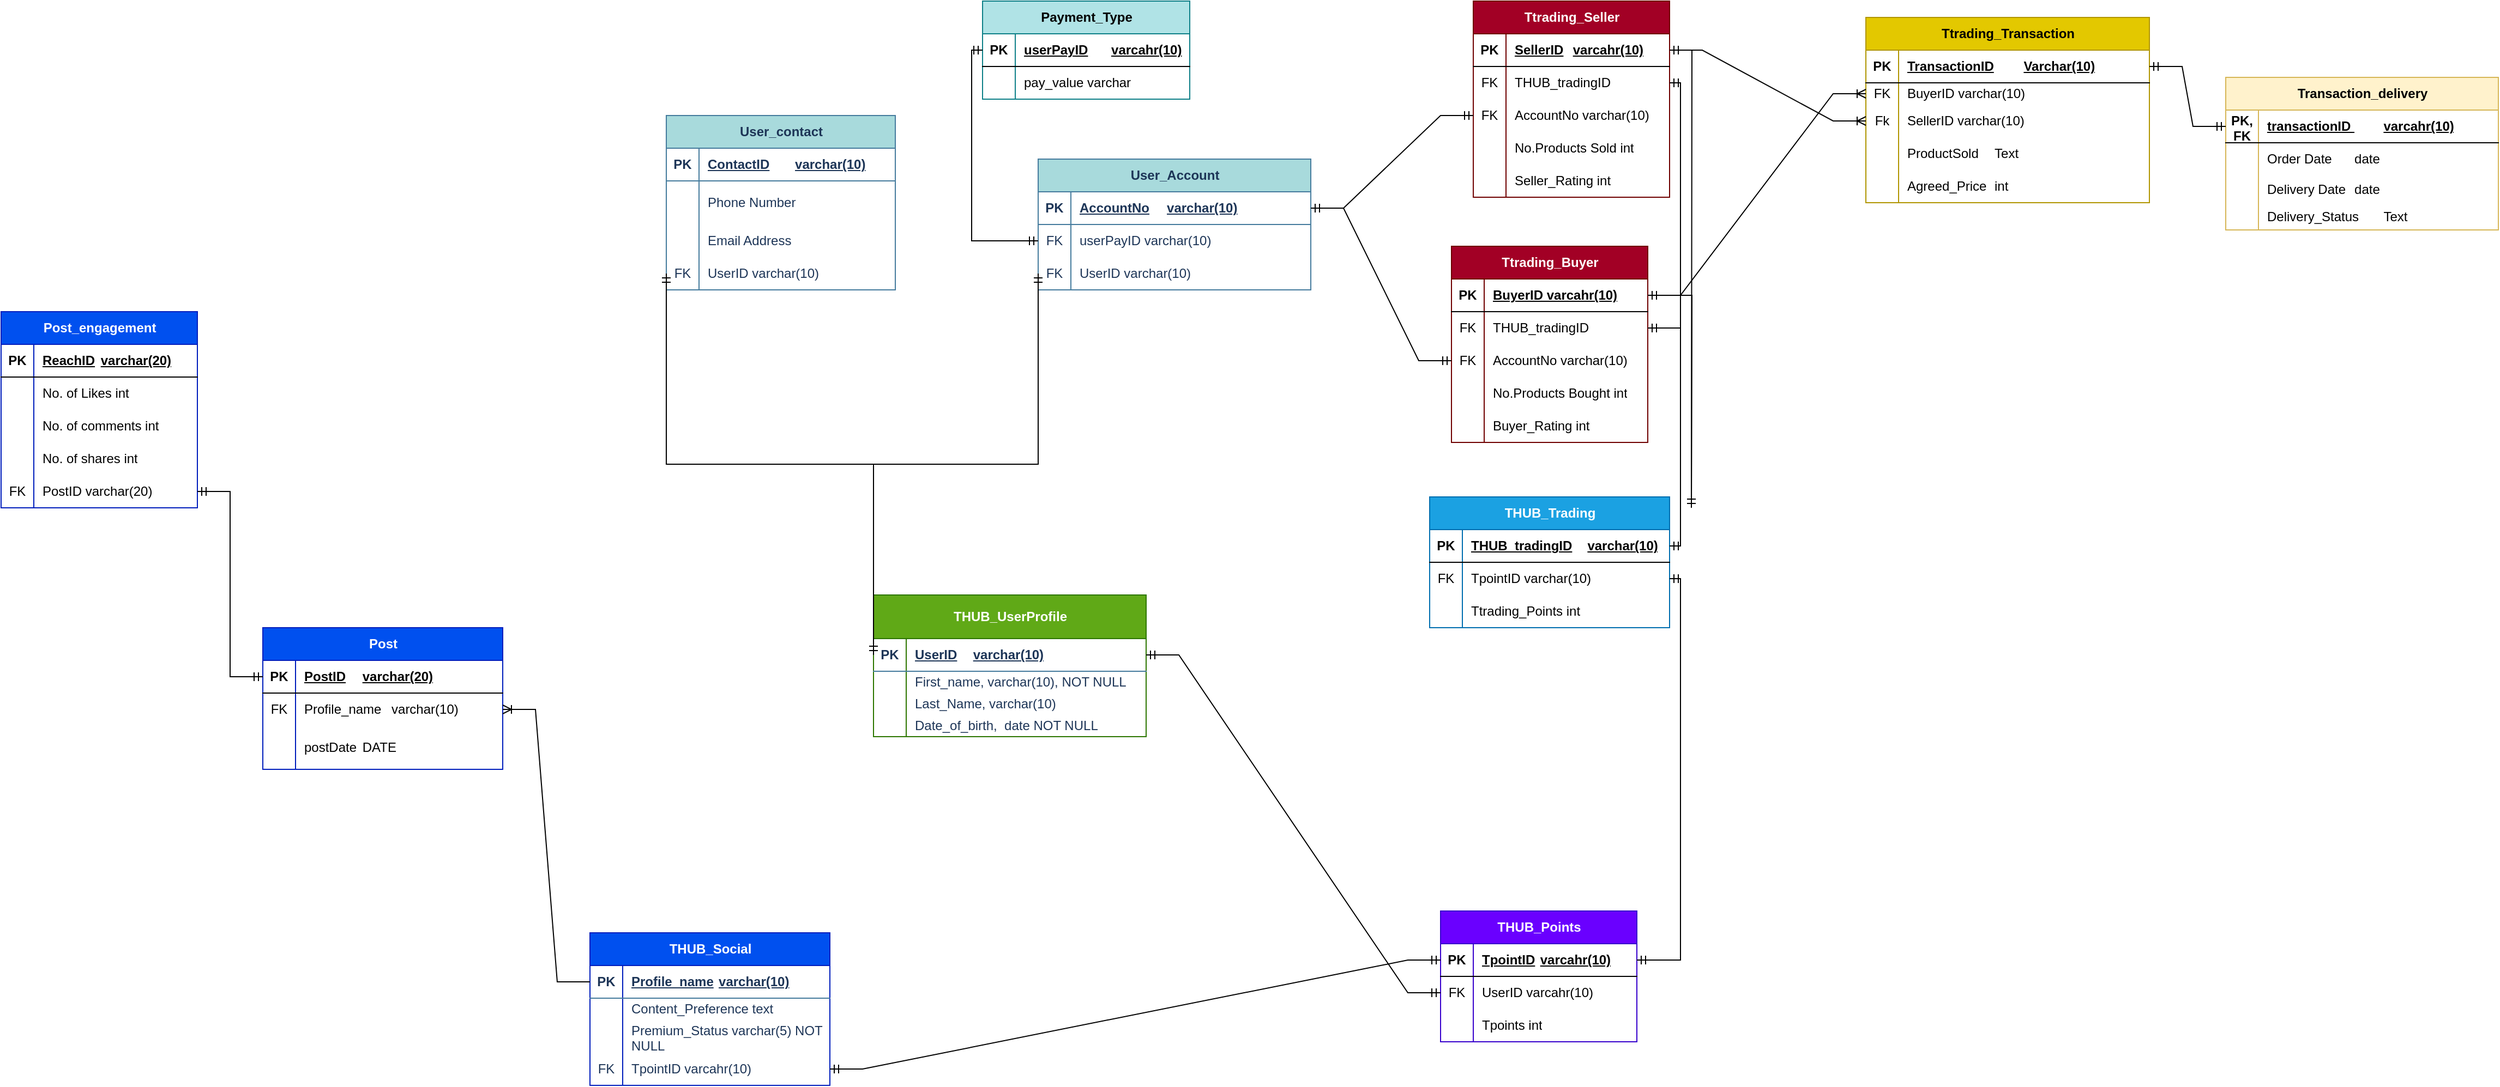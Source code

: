<mxfile version="22.1.2" type="device">
  <diagram name="Page-1" id="HJMmXejHN8K7Ln0eQp5-">
    <mxGraphModel dx="2768" dy="2674" grid="1" gridSize="10" guides="1" tooltips="1" connect="1" arrows="1" fold="1" page="1" pageScale="1" pageWidth="1100" pageHeight="850" math="0" shadow="0">
      <root>
        <mxCell id="0" />
        <mxCell id="1" parent="0" />
        <mxCell id="Kerzl1orUIaeOtKfmN50-88" value="THUB_UserProfile" style="shape=table;startSize=40;container=1;collapsible=1;childLayout=tableLayout;fixedRows=1;rowLines=0;fontStyle=1;align=center;resizeLast=1;html=1;fillColor=#60a917;fontColor=#ffffff;strokeColor=#2D7600;" parent="1" vertex="1">
          <mxGeometry x="190" y="-820" width="250" height="130" as="geometry" />
        </mxCell>
        <mxCell id="Kerzl1orUIaeOtKfmN50-89" value="" style="shape=tableRow;horizontal=0;startSize=0;swimlaneHead=0;swimlaneBody=0;fillColor=none;collapsible=0;dropTarget=0;points=[[0,0.5],[1,0.5]];portConstraint=eastwest;top=0;left=0;right=0;bottom=1;strokeColor=#457B9D;fontColor=#1D3557;" parent="Kerzl1orUIaeOtKfmN50-88" vertex="1">
          <mxGeometry y="40" width="250" height="30" as="geometry" />
        </mxCell>
        <mxCell id="Kerzl1orUIaeOtKfmN50-90" value="PK" style="shape=partialRectangle;connectable=0;fillColor=none;top=0;left=0;bottom=0;right=0;fontStyle=1;overflow=hidden;whiteSpace=wrap;html=1;strokeColor=#457B9D;fontColor=#1D3557;" parent="Kerzl1orUIaeOtKfmN50-89" vertex="1">
          <mxGeometry width="30" height="30" as="geometry">
            <mxRectangle width="30" height="30" as="alternateBounds" />
          </mxGeometry>
        </mxCell>
        <mxCell id="Kerzl1orUIaeOtKfmN50-91" value="UserID&lt;span style=&quot;white-space: pre;&quot;&gt;&#x9;&lt;/span&gt;varchar(10)" style="shape=partialRectangle;connectable=0;fillColor=none;top=0;left=0;bottom=0;right=0;align=left;spacingLeft=6;fontStyle=5;overflow=hidden;whiteSpace=wrap;html=1;strokeColor=#457B9D;fontColor=#1D3557;" parent="Kerzl1orUIaeOtKfmN50-89" vertex="1">
          <mxGeometry x="30" width="220" height="30" as="geometry">
            <mxRectangle width="220" height="30" as="alternateBounds" />
          </mxGeometry>
        </mxCell>
        <mxCell id="Kerzl1orUIaeOtKfmN50-92" value="" style="shape=tableRow;horizontal=0;startSize=0;swimlaneHead=0;swimlaneBody=0;fillColor=none;collapsible=0;dropTarget=0;points=[[0,0.5],[1,0.5]];portConstraint=eastwest;top=0;left=0;right=0;bottom=0;strokeColor=#457B9D;fontColor=#1D3557;" parent="Kerzl1orUIaeOtKfmN50-88" vertex="1">
          <mxGeometry y="70" width="250" height="20" as="geometry" />
        </mxCell>
        <mxCell id="Kerzl1orUIaeOtKfmN50-93" value="" style="shape=partialRectangle;connectable=0;fillColor=none;top=0;left=0;bottom=0;right=0;editable=1;overflow=hidden;whiteSpace=wrap;html=1;strokeColor=#457B9D;fontColor=#1D3557;" parent="Kerzl1orUIaeOtKfmN50-92" vertex="1">
          <mxGeometry width="30" height="20" as="geometry">
            <mxRectangle width="30" height="20" as="alternateBounds" />
          </mxGeometry>
        </mxCell>
        <mxCell id="Kerzl1orUIaeOtKfmN50-94" value="First_name, varchar(10), NOT NULL" style="shape=partialRectangle;connectable=0;fillColor=none;top=0;left=0;bottom=0;right=0;align=left;spacingLeft=6;overflow=hidden;whiteSpace=wrap;html=1;strokeColor=#457B9D;fontColor=#1D3557;" parent="Kerzl1orUIaeOtKfmN50-92" vertex="1">
          <mxGeometry x="30" width="220" height="20" as="geometry">
            <mxRectangle width="220" height="20" as="alternateBounds" />
          </mxGeometry>
        </mxCell>
        <mxCell id="Kerzl1orUIaeOtKfmN50-95" value="" style="shape=tableRow;horizontal=0;startSize=0;swimlaneHead=0;swimlaneBody=0;fillColor=none;collapsible=0;dropTarget=0;points=[[0,0.5],[1,0.5]];portConstraint=eastwest;top=0;left=0;right=0;bottom=0;strokeColor=#457B9D;fontColor=#1D3557;" parent="Kerzl1orUIaeOtKfmN50-88" vertex="1">
          <mxGeometry y="90" width="250" height="20" as="geometry" />
        </mxCell>
        <mxCell id="Kerzl1orUIaeOtKfmN50-96" value="" style="shape=partialRectangle;connectable=0;fillColor=none;top=0;left=0;bottom=0;right=0;editable=1;overflow=hidden;whiteSpace=wrap;html=1;strokeColor=#457B9D;fontColor=#1D3557;" parent="Kerzl1orUIaeOtKfmN50-95" vertex="1">
          <mxGeometry width="30" height="20" as="geometry">
            <mxRectangle width="30" height="20" as="alternateBounds" />
          </mxGeometry>
        </mxCell>
        <mxCell id="Kerzl1orUIaeOtKfmN50-97" value="Last_Name, varchar(10)&amp;nbsp;" style="shape=partialRectangle;connectable=0;fillColor=none;top=0;left=0;bottom=0;right=0;align=left;spacingLeft=6;overflow=hidden;whiteSpace=wrap;html=1;strokeColor=#457B9D;fontColor=#1D3557;" parent="Kerzl1orUIaeOtKfmN50-95" vertex="1">
          <mxGeometry x="30" width="220" height="20" as="geometry">
            <mxRectangle width="220" height="20" as="alternateBounds" />
          </mxGeometry>
        </mxCell>
        <mxCell id="Kerzl1orUIaeOtKfmN50-98" value="" style="shape=tableRow;horizontal=0;startSize=0;swimlaneHead=0;swimlaneBody=0;fillColor=none;collapsible=0;dropTarget=0;points=[[0,0.5],[1,0.5]];portConstraint=eastwest;top=0;left=0;right=0;bottom=0;strokeColor=#457B9D;fontColor=#1D3557;" parent="Kerzl1orUIaeOtKfmN50-88" vertex="1">
          <mxGeometry y="110" width="250" height="20" as="geometry" />
        </mxCell>
        <mxCell id="Kerzl1orUIaeOtKfmN50-99" value="" style="shape=partialRectangle;connectable=0;fillColor=none;top=0;left=0;bottom=0;right=0;editable=1;overflow=hidden;whiteSpace=wrap;html=1;strokeColor=#457B9D;fontColor=#1D3557;" parent="Kerzl1orUIaeOtKfmN50-98" vertex="1">
          <mxGeometry width="30" height="20" as="geometry">
            <mxRectangle width="30" height="20" as="alternateBounds" />
          </mxGeometry>
        </mxCell>
        <mxCell id="Kerzl1orUIaeOtKfmN50-100" value="Date_of_birth,&amp;nbsp; date NOT NULL" style="shape=partialRectangle;connectable=0;fillColor=none;top=0;left=0;bottom=0;right=0;align=left;spacingLeft=6;overflow=hidden;whiteSpace=wrap;html=1;strokeColor=#457B9D;fontColor=#1D3557;" parent="Kerzl1orUIaeOtKfmN50-98" vertex="1">
          <mxGeometry x="30" width="220" height="20" as="geometry">
            <mxRectangle width="220" height="20" as="alternateBounds" />
          </mxGeometry>
        </mxCell>
        <mxCell id="Kerzl1orUIaeOtKfmN50-115" value="User_contact" style="shape=table;startSize=30;container=1;collapsible=1;childLayout=tableLayout;fixedRows=1;rowLines=0;fontStyle=1;align=center;resizeLast=1;html=1;strokeColor=#457B9D;fontColor=#1D3557;fillColor=#A8DADC;" parent="1" vertex="1">
          <mxGeometry y="-1260" width="210" height="160" as="geometry" />
        </mxCell>
        <mxCell id="Kerzl1orUIaeOtKfmN50-116" value="" style="shape=tableRow;horizontal=0;startSize=0;swimlaneHead=0;swimlaneBody=0;fillColor=none;collapsible=0;dropTarget=0;points=[[0,0.5],[1,0.5]];portConstraint=eastwest;top=0;left=0;right=0;bottom=1;strokeColor=#457B9D;fontColor=#1D3557;" parent="Kerzl1orUIaeOtKfmN50-115" vertex="1">
          <mxGeometry y="30" width="210" height="30" as="geometry" />
        </mxCell>
        <mxCell id="Kerzl1orUIaeOtKfmN50-117" value="PK" style="shape=partialRectangle;connectable=0;fillColor=none;top=0;left=0;bottom=0;right=0;fontStyle=1;overflow=hidden;whiteSpace=wrap;html=1;strokeColor=#457B9D;fontColor=#1D3557;" parent="Kerzl1orUIaeOtKfmN50-116" vertex="1">
          <mxGeometry width="30" height="30" as="geometry">
            <mxRectangle width="30" height="30" as="alternateBounds" />
          </mxGeometry>
        </mxCell>
        <mxCell id="Kerzl1orUIaeOtKfmN50-118" value="ContactID&lt;span style=&quot;white-space: pre;&quot;&gt;&#x9;&lt;/span&gt;varchar(10)" style="shape=partialRectangle;connectable=0;fillColor=none;top=0;left=0;bottom=0;right=0;align=left;spacingLeft=6;fontStyle=5;overflow=hidden;whiteSpace=wrap;html=1;strokeColor=#457B9D;fontColor=#1D3557;" parent="Kerzl1orUIaeOtKfmN50-116" vertex="1">
          <mxGeometry x="30" width="180" height="30" as="geometry">
            <mxRectangle width="180" height="30" as="alternateBounds" />
          </mxGeometry>
        </mxCell>
        <mxCell id="Kerzl1orUIaeOtKfmN50-119" value="" style="shape=tableRow;horizontal=0;startSize=0;swimlaneHead=0;swimlaneBody=0;fillColor=none;collapsible=0;dropTarget=0;points=[[0,0.5],[1,0.5]];portConstraint=eastwest;top=0;left=0;right=0;bottom=0;strokeColor=#457B9D;fontColor=#1D3557;" parent="Kerzl1orUIaeOtKfmN50-115" vertex="1">
          <mxGeometry y="60" width="210" height="40" as="geometry" />
        </mxCell>
        <mxCell id="Kerzl1orUIaeOtKfmN50-120" value="" style="shape=partialRectangle;connectable=0;fillColor=none;top=0;left=0;bottom=0;right=0;editable=1;overflow=hidden;whiteSpace=wrap;html=1;strokeColor=#457B9D;fontColor=#1D3557;" parent="Kerzl1orUIaeOtKfmN50-119" vertex="1">
          <mxGeometry width="30" height="40" as="geometry">
            <mxRectangle width="30" height="40" as="alternateBounds" />
          </mxGeometry>
        </mxCell>
        <mxCell id="Kerzl1orUIaeOtKfmN50-121" value="Phone Number" style="shape=partialRectangle;connectable=0;fillColor=none;top=0;left=0;bottom=0;right=0;align=left;spacingLeft=6;overflow=hidden;whiteSpace=wrap;html=1;strokeColor=#457B9D;fontColor=#1D3557;" parent="Kerzl1orUIaeOtKfmN50-119" vertex="1">
          <mxGeometry x="30" width="180" height="40" as="geometry">
            <mxRectangle width="180" height="40" as="alternateBounds" />
          </mxGeometry>
        </mxCell>
        <mxCell id="Kerzl1orUIaeOtKfmN50-122" value="" style="shape=tableRow;horizontal=0;startSize=0;swimlaneHead=0;swimlaneBody=0;fillColor=none;collapsible=0;dropTarget=0;points=[[0,0.5],[1,0.5]];portConstraint=eastwest;top=0;left=0;right=0;bottom=0;strokeColor=#457B9D;fontColor=#1D3557;" parent="Kerzl1orUIaeOtKfmN50-115" vertex="1">
          <mxGeometry y="100" width="210" height="30" as="geometry" />
        </mxCell>
        <mxCell id="Kerzl1orUIaeOtKfmN50-123" value="" style="shape=partialRectangle;connectable=0;fillColor=none;top=0;left=0;bottom=0;right=0;editable=1;overflow=hidden;whiteSpace=wrap;html=1;strokeColor=#457B9D;fontColor=#1D3557;" parent="Kerzl1orUIaeOtKfmN50-122" vertex="1">
          <mxGeometry width="30" height="30" as="geometry">
            <mxRectangle width="30" height="30" as="alternateBounds" />
          </mxGeometry>
        </mxCell>
        <mxCell id="Kerzl1orUIaeOtKfmN50-124" value="Email Address" style="shape=partialRectangle;connectable=0;fillColor=none;top=0;left=0;bottom=0;right=0;align=left;spacingLeft=6;overflow=hidden;whiteSpace=wrap;html=1;strokeColor=#457B9D;fontColor=#1D3557;" parent="Kerzl1orUIaeOtKfmN50-122" vertex="1">
          <mxGeometry x="30" width="180" height="30" as="geometry">
            <mxRectangle width="180" height="30" as="alternateBounds" />
          </mxGeometry>
        </mxCell>
        <mxCell id="Kerzl1orUIaeOtKfmN50-125" value="" style="shape=tableRow;horizontal=0;startSize=0;swimlaneHead=0;swimlaneBody=0;fillColor=none;collapsible=0;dropTarget=0;points=[[0,0.5],[1,0.5]];portConstraint=eastwest;top=0;left=0;right=0;bottom=0;strokeColor=#457B9D;fontColor=#1D3557;" parent="Kerzl1orUIaeOtKfmN50-115" vertex="1">
          <mxGeometry y="130" width="210" height="30" as="geometry" />
        </mxCell>
        <mxCell id="Kerzl1orUIaeOtKfmN50-126" value="FK" style="shape=partialRectangle;connectable=0;fillColor=none;top=0;left=0;bottom=0;right=0;editable=1;overflow=hidden;whiteSpace=wrap;html=1;strokeColor=#457B9D;fontColor=#1D3557;" parent="Kerzl1orUIaeOtKfmN50-125" vertex="1">
          <mxGeometry width="30" height="30" as="geometry">
            <mxRectangle width="30" height="30" as="alternateBounds" />
          </mxGeometry>
        </mxCell>
        <mxCell id="Kerzl1orUIaeOtKfmN50-127" value="UserID&amp;nbsp;varchar(10)&amp;nbsp;" style="shape=partialRectangle;connectable=0;fillColor=none;top=0;left=0;bottom=0;right=0;align=left;spacingLeft=6;overflow=hidden;whiteSpace=wrap;html=1;strokeColor=#457B9D;fontColor=#1D3557;" parent="Kerzl1orUIaeOtKfmN50-125" vertex="1">
          <mxGeometry x="30" width="180" height="30" as="geometry">
            <mxRectangle width="180" height="30" as="alternateBounds" />
          </mxGeometry>
        </mxCell>
        <mxCell id="Kerzl1orUIaeOtKfmN50-128" value="User_Account" style="shape=table;startSize=30;container=1;collapsible=1;childLayout=tableLayout;fixedRows=1;rowLines=0;fontStyle=1;align=center;resizeLast=1;html=1;strokeColor=#457B9D;fontColor=#1D3557;fillColor=#A8DADC;" parent="1" vertex="1">
          <mxGeometry x="341" y="-1220" width="250" height="120" as="geometry" />
        </mxCell>
        <mxCell id="Kerzl1orUIaeOtKfmN50-129" value="" style="shape=tableRow;horizontal=0;startSize=0;swimlaneHead=0;swimlaneBody=0;fillColor=none;collapsible=0;dropTarget=0;points=[[0,0.5],[1,0.5]];portConstraint=eastwest;top=0;left=0;right=0;bottom=1;strokeColor=#457B9D;fontColor=#1D3557;" parent="Kerzl1orUIaeOtKfmN50-128" vertex="1">
          <mxGeometry y="30" width="250" height="30" as="geometry" />
        </mxCell>
        <mxCell id="Kerzl1orUIaeOtKfmN50-130" value="PK" style="shape=partialRectangle;connectable=0;fillColor=none;top=0;left=0;bottom=0;right=0;fontStyle=1;overflow=hidden;whiteSpace=wrap;html=1;strokeColor=#457B9D;fontColor=#1D3557;" parent="Kerzl1orUIaeOtKfmN50-129" vertex="1">
          <mxGeometry width="30" height="30" as="geometry">
            <mxRectangle width="30" height="30" as="alternateBounds" />
          </mxGeometry>
        </mxCell>
        <mxCell id="Kerzl1orUIaeOtKfmN50-131" value="AccountNo&lt;span style=&quot;white-space: pre;&quot;&gt;&#x9;&lt;/span&gt;varchar(10)" style="shape=partialRectangle;connectable=0;fillColor=none;top=0;left=0;bottom=0;right=0;align=left;spacingLeft=6;fontStyle=5;overflow=hidden;whiteSpace=wrap;html=1;strokeColor=#457B9D;fontColor=#1D3557;" parent="Kerzl1orUIaeOtKfmN50-129" vertex="1">
          <mxGeometry x="30" width="220" height="30" as="geometry">
            <mxRectangle width="220" height="30" as="alternateBounds" />
          </mxGeometry>
        </mxCell>
        <mxCell id="Kerzl1orUIaeOtKfmN50-138" value="" style="shape=tableRow;horizontal=0;startSize=0;swimlaneHead=0;swimlaneBody=0;fillColor=none;collapsible=0;dropTarget=0;points=[[0,0.5],[1,0.5]];portConstraint=eastwest;top=0;left=0;right=0;bottom=0;strokeColor=#457B9D;fontColor=#1D3557;" parent="Kerzl1orUIaeOtKfmN50-128" vertex="1">
          <mxGeometry y="60" width="250" height="30" as="geometry" />
        </mxCell>
        <mxCell id="Kerzl1orUIaeOtKfmN50-139" value="FK" style="shape=partialRectangle;connectable=0;fillColor=none;top=0;left=0;bottom=0;right=0;editable=1;overflow=hidden;whiteSpace=wrap;html=1;strokeColor=#457B9D;fontColor=#1D3557;" parent="Kerzl1orUIaeOtKfmN50-138" vertex="1">
          <mxGeometry width="30" height="30" as="geometry">
            <mxRectangle width="30" height="30" as="alternateBounds" />
          </mxGeometry>
        </mxCell>
        <mxCell id="Kerzl1orUIaeOtKfmN50-140" value="userPayID varchar(10)" style="shape=partialRectangle;connectable=0;fillColor=none;top=0;left=0;bottom=0;right=0;align=left;spacingLeft=6;overflow=hidden;whiteSpace=wrap;html=1;strokeColor=#457B9D;fontColor=#1D3557;" parent="Kerzl1orUIaeOtKfmN50-138" vertex="1">
          <mxGeometry x="30" width="220" height="30" as="geometry">
            <mxRectangle width="220" height="30" as="alternateBounds" />
          </mxGeometry>
        </mxCell>
        <mxCell id="Kerzl1orUIaeOtKfmN50-164" style="shape=tableRow;horizontal=0;startSize=0;swimlaneHead=0;swimlaneBody=0;fillColor=none;collapsible=0;dropTarget=0;points=[[0,0.5],[1,0.5]];portConstraint=eastwest;top=0;left=0;right=0;bottom=0;strokeColor=#457B9D;fontColor=#1D3557;" parent="Kerzl1orUIaeOtKfmN50-128" vertex="1">
          <mxGeometry y="90" width="250" height="30" as="geometry" />
        </mxCell>
        <mxCell id="Kerzl1orUIaeOtKfmN50-165" value="FK" style="shape=partialRectangle;connectable=0;fillColor=none;top=0;left=0;bottom=0;right=0;editable=1;overflow=hidden;whiteSpace=wrap;html=1;strokeColor=#457B9D;fontColor=#1D3557;" parent="Kerzl1orUIaeOtKfmN50-164" vertex="1">
          <mxGeometry width="30" height="30" as="geometry">
            <mxRectangle width="30" height="30" as="alternateBounds" />
          </mxGeometry>
        </mxCell>
        <mxCell id="Kerzl1orUIaeOtKfmN50-166" value="UserID&amp;nbsp;varchar(10)&amp;nbsp;" style="shape=partialRectangle;connectable=0;fillColor=none;top=0;left=0;bottom=0;right=0;align=left;spacingLeft=6;overflow=hidden;whiteSpace=wrap;html=1;strokeColor=#457B9D;fontColor=#1D3557;" parent="Kerzl1orUIaeOtKfmN50-164" vertex="1">
          <mxGeometry x="30" width="220" height="30" as="geometry">
            <mxRectangle width="220" height="30" as="alternateBounds" />
          </mxGeometry>
        </mxCell>
        <mxCell id="Kerzl1orUIaeOtKfmN50-145" value="THUB_Social" style="shape=table;startSize=30;container=1;collapsible=1;childLayout=tableLayout;fixedRows=1;rowLines=0;fontStyle=1;align=center;resizeLast=1;html=1;strokeColor=#001DBC;fontColor=#ffffff;fillColor=#0050ef;" parent="1" vertex="1">
          <mxGeometry x="-70" y="-510" width="220" height="140" as="geometry" />
        </mxCell>
        <mxCell id="Kerzl1orUIaeOtKfmN50-146" value="" style="shape=tableRow;horizontal=0;startSize=0;swimlaneHead=0;swimlaneBody=0;fillColor=none;collapsible=0;dropTarget=0;points=[[0,0.5],[1,0.5]];portConstraint=eastwest;top=0;left=0;right=0;bottom=1;strokeColor=#457B9D;fontColor=#1D3557;" parent="Kerzl1orUIaeOtKfmN50-145" vertex="1">
          <mxGeometry y="30" width="220" height="30" as="geometry" />
        </mxCell>
        <mxCell id="Kerzl1orUIaeOtKfmN50-147" value="PK" style="shape=partialRectangle;connectable=0;fillColor=none;top=0;left=0;bottom=0;right=0;fontStyle=1;overflow=hidden;whiteSpace=wrap;html=1;strokeColor=#457B9D;fontColor=#1D3557;" parent="Kerzl1orUIaeOtKfmN50-146" vertex="1">
          <mxGeometry width="30" height="30" as="geometry">
            <mxRectangle width="30" height="30" as="alternateBounds" />
          </mxGeometry>
        </mxCell>
        <mxCell id="Kerzl1orUIaeOtKfmN50-148" value="Profile_name&lt;span style=&quot;white-space: pre;&quot;&gt;&#x9;&lt;/span&gt;varchar(10)" style="shape=partialRectangle;connectable=0;fillColor=none;top=0;left=0;bottom=0;right=0;align=left;spacingLeft=6;fontStyle=5;overflow=hidden;whiteSpace=wrap;html=1;strokeColor=#457B9D;fontColor=#1D3557;" parent="Kerzl1orUIaeOtKfmN50-146" vertex="1">
          <mxGeometry x="30" width="190" height="30" as="geometry">
            <mxRectangle width="190" height="30" as="alternateBounds" />
          </mxGeometry>
        </mxCell>
        <mxCell id="Kerzl1orUIaeOtKfmN50-149" value="" style="shape=tableRow;horizontal=0;startSize=0;swimlaneHead=0;swimlaneBody=0;fillColor=none;collapsible=0;dropTarget=0;points=[[0,0.5],[1,0.5]];portConstraint=eastwest;top=0;left=0;right=0;bottom=0;strokeColor=#457B9D;fontColor=#1D3557;" parent="Kerzl1orUIaeOtKfmN50-145" vertex="1">
          <mxGeometry y="60" width="220" height="20" as="geometry" />
        </mxCell>
        <mxCell id="Kerzl1orUIaeOtKfmN50-150" value="" style="shape=partialRectangle;connectable=0;fillColor=none;top=0;left=0;bottom=0;right=0;editable=1;overflow=hidden;whiteSpace=wrap;html=1;strokeColor=#457B9D;fontColor=#1D3557;" parent="Kerzl1orUIaeOtKfmN50-149" vertex="1">
          <mxGeometry width="30" height="20" as="geometry">
            <mxRectangle width="30" height="20" as="alternateBounds" />
          </mxGeometry>
        </mxCell>
        <mxCell id="Kerzl1orUIaeOtKfmN50-151" value="Content_Preference text" style="shape=partialRectangle;connectable=0;fillColor=none;top=0;left=0;bottom=0;right=0;align=left;spacingLeft=6;overflow=hidden;whiteSpace=wrap;html=1;strokeColor=#457B9D;fontColor=#1D3557;" parent="Kerzl1orUIaeOtKfmN50-149" vertex="1">
          <mxGeometry x="30" width="190" height="20" as="geometry">
            <mxRectangle width="190" height="20" as="alternateBounds" />
          </mxGeometry>
        </mxCell>
        <mxCell id="Kerzl1orUIaeOtKfmN50-155" value="" style="shape=tableRow;horizontal=0;startSize=0;swimlaneHead=0;swimlaneBody=0;fillColor=none;collapsible=0;dropTarget=0;points=[[0,0.5],[1,0.5]];portConstraint=eastwest;top=0;left=0;right=0;bottom=0;strokeColor=#457B9D;fontColor=#1D3557;" parent="Kerzl1orUIaeOtKfmN50-145" vertex="1">
          <mxGeometry y="80" width="220" height="30" as="geometry" />
        </mxCell>
        <mxCell id="Kerzl1orUIaeOtKfmN50-156" value="" style="shape=partialRectangle;connectable=0;fillColor=none;top=0;left=0;bottom=0;right=0;editable=1;overflow=hidden;whiteSpace=wrap;html=1;strokeColor=#457B9D;fontColor=#1D3557;" parent="Kerzl1orUIaeOtKfmN50-155" vertex="1">
          <mxGeometry width="30" height="30" as="geometry">
            <mxRectangle width="30" height="30" as="alternateBounds" />
          </mxGeometry>
        </mxCell>
        <mxCell id="Kerzl1orUIaeOtKfmN50-157" value="Premium_Status varchar(5) NOT NULL" style="shape=partialRectangle;connectable=0;fillColor=none;top=0;left=0;bottom=0;right=0;align=left;spacingLeft=6;overflow=hidden;whiteSpace=wrap;html=1;strokeColor=#457B9D;fontColor=#1D3557;" parent="Kerzl1orUIaeOtKfmN50-155" vertex="1">
          <mxGeometry x="30" width="190" height="30" as="geometry">
            <mxRectangle width="190" height="30" as="alternateBounds" />
          </mxGeometry>
        </mxCell>
        <mxCell id="10xE6bdKvE_sKphpoKR9-38" style="shape=tableRow;horizontal=0;startSize=0;swimlaneHead=0;swimlaneBody=0;fillColor=none;collapsible=0;dropTarget=0;points=[[0,0.5],[1,0.5]];portConstraint=eastwest;top=0;left=0;right=0;bottom=0;strokeColor=#457B9D;fontColor=#1D3557;" parent="Kerzl1orUIaeOtKfmN50-145" vertex="1">
          <mxGeometry y="110" width="220" height="30" as="geometry" />
        </mxCell>
        <mxCell id="10xE6bdKvE_sKphpoKR9-39" value="FK" style="shape=partialRectangle;connectable=0;fillColor=none;top=0;left=0;bottom=0;right=0;editable=1;overflow=hidden;whiteSpace=wrap;html=1;strokeColor=#457B9D;fontColor=#1D3557;" parent="10xE6bdKvE_sKphpoKR9-38" vertex="1">
          <mxGeometry width="30" height="30" as="geometry">
            <mxRectangle width="30" height="30" as="alternateBounds" />
          </mxGeometry>
        </mxCell>
        <mxCell id="10xE6bdKvE_sKphpoKR9-40" value="TpointID varcahr(10)" style="shape=partialRectangle;connectable=0;fillColor=none;top=0;left=0;bottom=0;right=0;align=left;spacingLeft=6;overflow=hidden;whiteSpace=wrap;html=1;strokeColor=#457B9D;fontColor=#1D3557;" parent="10xE6bdKvE_sKphpoKR9-38" vertex="1">
          <mxGeometry x="30" width="190" height="30" as="geometry">
            <mxRectangle width="190" height="30" as="alternateBounds" />
          </mxGeometry>
        </mxCell>
        <mxCell id="iXGVEnbJupcYxZwMjMJ0-14" value="Post" style="shape=table;startSize=30;container=1;collapsible=1;childLayout=tableLayout;fixedRows=1;rowLines=0;fontStyle=1;align=center;resizeLast=1;html=1;fillColor=#0050ef;strokeColor=#001DBC;fontColor=#ffffff;" parent="1" vertex="1">
          <mxGeometry x="-370" y="-790" width="220" height="130" as="geometry" />
        </mxCell>
        <mxCell id="iXGVEnbJupcYxZwMjMJ0-15" value="" style="shape=tableRow;horizontal=0;startSize=0;swimlaneHead=0;swimlaneBody=0;fillColor=none;collapsible=0;dropTarget=0;points=[[0,0.5],[1,0.5]];portConstraint=eastwest;top=0;left=0;right=0;bottom=1;" parent="iXGVEnbJupcYxZwMjMJ0-14" vertex="1">
          <mxGeometry y="30" width="220" height="30" as="geometry" />
        </mxCell>
        <mxCell id="iXGVEnbJupcYxZwMjMJ0-16" value="PK" style="shape=partialRectangle;connectable=0;fillColor=none;top=0;left=0;bottom=0;right=0;fontStyle=1;overflow=hidden;whiteSpace=wrap;html=1;" parent="iXGVEnbJupcYxZwMjMJ0-15" vertex="1">
          <mxGeometry width="30" height="30" as="geometry">
            <mxRectangle width="30" height="30" as="alternateBounds" />
          </mxGeometry>
        </mxCell>
        <mxCell id="iXGVEnbJupcYxZwMjMJ0-17" value="PostID&lt;span style=&quot;white-space: pre;&quot;&gt;&#x9;&lt;/span&gt;varchar(20)" style="shape=partialRectangle;connectable=0;fillColor=none;top=0;left=0;bottom=0;right=0;align=left;spacingLeft=6;fontStyle=5;overflow=hidden;whiteSpace=wrap;html=1;" parent="iXGVEnbJupcYxZwMjMJ0-15" vertex="1">
          <mxGeometry x="30" width="190" height="30" as="geometry">
            <mxRectangle width="190" height="30" as="alternateBounds" />
          </mxGeometry>
        </mxCell>
        <mxCell id="iXGVEnbJupcYxZwMjMJ0-18" value="" style="shape=tableRow;horizontal=0;startSize=0;swimlaneHead=0;swimlaneBody=0;fillColor=none;collapsible=0;dropTarget=0;points=[[0,0.5],[1,0.5]];portConstraint=eastwest;top=0;left=0;right=0;bottom=0;" parent="iXGVEnbJupcYxZwMjMJ0-14" vertex="1">
          <mxGeometry y="60" width="220" height="30" as="geometry" />
        </mxCell>
        <mxCell id="iXGVEnbJupcYxZwMjMJ0-19" value="FK" style="shape=partialRectangle;connectable=0;fillColor=none;top=0;left=0;bottom=0;right=0;editable=1;overflow=hidden;whiteSpace=wrap;html=1;" parent="iXGVEnbJupcYxZwMjMJ0-18" vertex="1">
          <mxGeometry width="30" height="30" as="geometry">
            <mxRectangle width="30" height="30" as="alternateBounds" />
          </mxGeometry>
        </mxCell>
        <mxCell id="iXGVEnbJupcYxZwMjMJ0-20" value="Profile_name&lt;span style=&quot;white-space: pre;&quot;&gt;&#x9;&lt;/span&gt;varchar(10)" style="shape=partialRectangle;connectable=0;fillColor=none;top=0;left=0;bottom=0;right=0;align=left;spacingLeft=6;overflow=hidden;whiteSpace=wrap;html=1;" parent="iXGVEnbJupcYxZwMjMJ0-18" vertex="1">
          <mxGeometry x="30" width="190" height="30" as="geometry">
            <mxRectangle width="190" height="30" as="alternateBounds" />
          </mxGeometry>
        </mxCell>
        <mxCell id="iXGVEnbJupcYxZwMjMJ0-21" value="" style="shape=tableRow;horizontal=0;startSize=0;swimlaneHead=0;swimlaneBody=0;fillColor=none;collapsible=0;dropTarget=0;points=[[0,0.5],[1,0.5]];portConstraint=eastwest;top=0;left=0;right=0;bottom=0;" parent="iXGVEnbJupcYxZwMjMJ0-14" vertex="1">
          <mxGeometry y="90" width="220" height="40" as="geometry" />
        </mxCell>
        <mxCell id="iXGVEnbJupcYxZwMjMJ0-22" value="" style="shape=partialRectangle;connectable=0;fillColor=none;top=0;left=0;bottom=0;right=0;editable=1;overflow=hidden;whiteSpace=wrap;html=1;" parent="iXGVEnbJupcYxZwMjMJ0-21" vertex="1">
          <mxGeometry width="30" height="40" as="geometry">
            <mxRectangle width="30" height="40" as="alternateBounds" />
          </mxGeometry>
        </mxCell>
        <mxCell id="iXGVEnbJupcYxZwMjMJ0-23" value="postDate&lt;span style=&quot;white-space: pre;&quot;&gt;&#x9;&lt;/span&gt;DATE" style="shape=partialRectangle;connectable=0;fillColor=none;top=0;left=0;bottom=0;right=0;align=left;spacingLeft=6;overflow=hidden;whiteSpace=wrap;html=1;" parent="iXGVEnbJupcYxZwMjMJ0-21" vertex="1">
          <mxGeometry x="30" width="190" height="40" as="geometry">
            <mxRectangle width="190" height="40" as="alternateBounds" />
          </mxGeometry>
        </mxCell>
        <mxCell id="iXGVEnbJupcYxZwMjMJ0-31" value="" style="edgeStyle=entityRelationEdgeStyle;fontSize=12;html=1;endArrow=ERoneToMany;rounded=0;exitX=0;exitY=0.5;exitDx=0;exitDy=0;entryX=1;entryY=0.5;entryDx=0;entryDy=0;" parent="1" source="Kerzl1orUIaeOtKfmN50-146" target="iXGVEnbJupcYxZwMjMJ0-18" edge="1">
          <mxGeometry width="100" height="100" relative="1" as="geometry">
            <mxPoint x="250" y="-640" as="sourcePoint" />
            <mxPoint x="350" y="-740" as="targetPoint" />
          </mxGeometry>
        </mxCell>
        <mxCell id="iXGVEnbJupcYxZwMjMJ0-45" value="Post_engagement" style="shape=table;startSize=30;container=1;collapsible=1;childLayout=tableLayout;fixedRows=1;rowLines=0;fontStyle=1;align=center;resizeLast=1;html=1;fillColor=#0050ef;fontColor=#ffffff;strokeColor=#001DBC;" parent="1" vertex="1">
          <mxGeometry x="-610" y="-1080" width="180" height="180" as="geometry" />
        </mxCell>
        <mxCell id="iXGVEnbJupcYxZwMjMJ0-46" value="" style="shape=tableRow;horizontal=0;startSize=0;swimlaneHead=0;swimlaneBody=0;fillColor=none;collapsible=0;dropTarget=0;points=[[0,0.5],[1,0.5]];portConstraint=eastwest;top=0;left=0;right=0;bottom=1;" parent="iXGVEnbJupcYxZwMjMJ0-45" vertex="1">
          <mxGeometry y="30" width="180" height="30" as="geometry" />
        </mxCell>
        <mxCell id="iXGVEnbJupcYxZwMjMJ0-47" value="PK" style="shape=partialRectangle;connectable=0;fillColor=none;top=0;left=0;bottom=0;right=0;fontStyle=1;overflow=hidden;whiteSpace=wrap;html=1;" parent="iXGVEnbJupcYxZwMjMJ0-46" vertex="1">
          <mxGeometry width="30" height="30" as="geometry">
            <mxRectangle width="30" height="30" as="alternateBounds" />
          </mxGeometry>
        </mxCell>
        <mxCell id="iXGVEnbJupcYxZwMjMJ0-48" value="ReachID&lt;span style=&quot;white-space: pre;&quot;&gt;&#x9;&lt;/span&gt;varchar(20)" style="shape=partialRectangle;connectable=0;fillColor=none;top=0;left=0;bottom=0;right=0;align=left;spacingLeft=6;fontStyle=5;overflow=hidden;whiteSpace=wrap;html=1;" parent="iXGVEnbJupcYxZwMjMJ0-46" vertex="1">
          <mxGeometry x="30" width="150" height="30" as="geometry">
            <mxRectangle width="150" height="30" as="alternateBounds" />
          </mxGeometry>
        </mxCell>
        <mxCell id="iXGVEnbJupcYxZwMjMJ0-49" value="" style="shape=tableRow;horizontal=0;startSize=0;swimlaneHead=0;swimlaneBody=0;fillColor=none;collapsible=0;dropTarget=0;points=[[0,0.5],[1,0.5]];portConstraint=eastwest;top=0;left=0;right=0;bottom=0;" parent="iXGVEnbJupcYxZwMjMJ0-45" vertex="1">
          <mxGeometry y="60" width="180" height="30" as="geometry" />
        </mxCell>
        <mxCell id="iXGVEnbJupcYxZwMjMJ0-50" value="" style="shape=partialRectangle;connectable=0;fillColor=none;top=0;left=0;bottom=0;right=0;editable=1;overflow=hidden;whiteSpace=wrap;html=1;" parent="iXGVEnbJupcYxZwMjMJ0-49" vertex="1">
          <mxGeometry width="30" height="30" as="geometry">
            <mxRectangle width="30" height="30" as="alternateBounds" />
          </mxGeometry>
        </mxCell>
        <mxCell id="iXGVEnbJupcYxZwMjMJ0-51" value="No. of Likes int&amp;nbsp;" style="shape=partialRectangle;connectable=0;fillColor=none;top=0;left=0;bottom=0;right=0;align=left;spacingLeft=6;overflow=hidden;whiteSpace=wrap;html=1;" parent="iXGVEnbJupcYxZwMjMJ0-49" vertex="1">
          <mxGeometry x="30" width="150" height="30" as="geometry">
            <mxRectangle width="150" height="30" as="alternateBounds" />
          </mxGeometry>
        </mxCell>
        <mxCell id="iXGVEnbJupcYxZwMjMJ0-52" value="" style="shape=tableRow;horizontal=0;startSize=0;swimlaneHead=0;swimlaneBody=0;fillColor=none;collapsible=0;dropTarget=0;points=[[0,0.5],[1,0.5]];portConstraint=eastwest;top=0;left=0;right=0;bottom=0;" parent="iXGVEnbJupcYxZwMjMJ0-45" vertex="1">
          <mxGeometry y="90" width="180" height="30" as="geometry" />
        </mxCell>
        <mxCell id="iXGVEnbJupcYxZwMjMJ0-53" value="" style="shape=partialRectangle;connectable=0;fillColor=none;top=0;left=0;bottom=0;right=0;editable=1;overflow=hidden;whiteSpace=wrap;html=1;" parent="iXGVEnbJupcYxZwMjMJ0-52" vertex="1">
          <mxGeometry width="30" height="30" as="geometry">
            <mxRectangle width="30" height="30" as="alternateBounds" />
          </mxGeometry>
        </mxCell>
        <mxCell id="iXGVEnbJupcYxZwMjMJ0-54" value="No. of comments int" style="shape=partialRectangle;connectable=0;fillColor=none;top=0;left=0;bottom=0;right=0;align=left;spacingLeft=6;overflow=hidden;whiteSpace=wrap;html=1;" parent="iXGVEnbJupcYxZwMjMJ0-52" vertex="1">
          <mxGeometry x="30" width="150" height="30" as="geometry">
            <mxRectangle width="150" height="30" as="alternateBounds" />
          </mxGeometry>
        </mxCell>
        <mxCell id="iXGVEnbJupcYxZwMjMJ0-55" value="" style="shape=tableRow;horizontal=0;startSize=0;swimlaneHead=0;swimlaneBody=0;fillColor=none;collapsible=0;dropTarget=0;points=[[0,0.5],[1,0.5]];portConstraint=eastwest;top=0;left=0;right=0;bottom=0;" parent="iXGVEnbJupcYxZwMjMJ0-45" vertex="1">
          <mxGeometry y="120" width="180" height="30" as="geometry" />
        </mxCell>
        <mxCell id="iXGVEnbJupcYxZwMjMJ0-56" value="" style="shape=partialRectangle;connectable=0;fillColor=none;top=0;left=0;bottom=0;right=0;editable=1;overflow=hidden;whiteSpace=wrap;html=1;" parent="iXGVEnbJupcYxZwMjMJ0-55" vertex="1">
          <mxGeometry width="30" height="30" as="geometry">
            <mxRectangle width="30" height="30" as="alternateBounds" />
          </mxGeometry>
        </mxCell>
        <mxCell id="iXGVEnbJupcYxZwMjMJ0-57" value="No. of shares int" style="shape=partialRectangle;connectable=0;fillColor=none;top=0;left=0;bottom=0;right=0;align=left;spacingLeft=6;overflow=hidden;whiteSpace=wrap;html=1;" parent="iXGVEnbJupcYxZwMjMJ0-55" vertex="1">
          <mxGeometry x="30" width="150" height="30" as="geometry">
            <mxRectangle width="150" height="30" as="alternateBounds" />
          </mxGeometry>
        </mxCell>
        <mxCell id="iXGVEnbJupcYxZwMjMJ0-58" style="shape=tableRow;horizontal=0;startSize=0;swimlaneHead=0;swimlaneBody=0;fillColor=none;collapsible=0;dropTarget=0;points=[[0,0.5],[1,0.5]];portConstraint=eastwest;top=0;left=0;right=0;bottom=0;" parent="iXGVEnbJupcYxZwMjMJ0-45" vertex="1">
          <mxGeometry y="150" width="180" height="30" as="geometry" />
        </mxCell>
        <mxCell id="iXGVEnbJupcYxZwMjMJ0-59" value="FK" style="shape=partialRectangle;connectable=0;fillColor=none;top=0;left=0;bottom=0;right=0;editable=1;overflow=hidden;whiteSpace=wrap;html=1;" parent="iXGVEnbJupcYxZwMjMJ0-58" vertex="1">
          <mxGeometry width="30" height="30" as="geometry">
            <mxRectangle width="30" height="30" as="alternateBounds" />
          </mxGeometry>
        </mxCell>
        <mxCell id="iXGVEnbJupcYxZwMjMJ0-60" value="PostID varchar(20)" style="shape=partialRectangle;connectable=0;fillColor=none;top=0;left=0;bottom=0;right=0;align=left;spacingLeft=6;overflow=hidden;whiteSpace=wrap;html=1;" parent="iXGVEnbJupcYxZwMjMJ0-58" vertex="1">
          <mxGeometry x="30" width="150" height="30" as="geometry">
            <mxRectangle width="150" height="30" as="alternateBounds" />
          </mxGeometry>
        </mxCell>
        <mxCell id="iXGVEnbJupcYxZwMjMJ0-62" value="" style="edgeStyle=entityRelationEdgeStyle;fontSize=12;html=1;endArrow=ERmandOne;startArrow=ERmandOne;rounded=0;exitX=1;exitY=0.5;exitDx=0;exitDy=0;entryX=0;entryY=0.5;entryDx=0;entryDy=0;" parent="1" source="iXGVEnbJupcYxZwMjMJ0-58" target="iXGVEnbJupcYxZwMjMJ0-15" edge="1">
          <mxGeometry width="100" height="100" relative="1" as="geometry">
            <mxPoint x="-430" y="-210" as="sourcePoint" />
            <mxPoint x="-330" y="-310" as="targetPoint" />
          </mxGeometry>
        </mxCell>
        <mxCell id="iXGVEnbJupcYxZwMjMJ0-64" value="Payment_Type" style="shape=table;startSize=30;container=1;collapsible=1;childLayout=tableLayout;fixedRows=1;rowLines=0;fontStyle=1;align=center;resizeLast=1;html=1;fillColor=#b0e3e6;strokeColor=#0e8088;" parent="1" vertex="1">
          <mxGeometry x="290" y="-1365" width="190" height="90" as="geometry" />
        </mxCell>
        <mxCell id="iXGVEnbJupcYxZwMjMJ0-65" value="" style="shape=tableRow;horizontal=0;startSize=0;swimlaneHead=0;swimlaneBody=0;fillColor=none;collapsible=0;dropTarget=0;points=[[0,0.5],[1,0.5]];portConstraint=eastwest;top=0;left=0;right=0;bottom=1;" parent="iXGVEnbJupcYxZwMjMJ0-64" vertex="1">
          <mxGeometry y="30" width="190" height="30" as="geometry" />
        </mxCell>
        <mxCell id="iXGVEnbJupcYxZwMjMJ0-66" value="PK" style="shape=partialRectangle;connectable=0;fillColor=none;top=0;left=0;bottom=0;right=0;fontStyle=1;overflow=hidden;whiteSpace=wrap;html=1;" parent="iXGVEnbJupcYxZwMjMJ0-65" vertex="1">
          <mxGeometry width="30" height="30" as="geometry">
            <mxRectangle width="30" height="30" as="alternateBounds" />
          </mxGeometry>
        </mxCell>
        <mxCell id="iXGVEnbJupcYxZwMjMJ0-67" value="userPayID&lt;span style=&quot;white-space: pre;&quot;&gt;&#x9;&lt;/span&gt;varcahr(10)" style="shape=partialRectangle;connectable=0;fillColor=none;top=0;left=0;bottom=0;right=0;align=left;spacingLeft=6;fontStyle=5;overflow=hidden;whiteSpace=wrap;html=1;" parent="iXGVEnbJupcYxZwMjMJ0-65" vertex="1">
          <mxGeometry x="30" width="160" height="30" as="geometry">
            <mxRectangle width="160" height="30" as="alternateBounds" />
          </mxGeometry>
        </mxCell>
        <mxCell id="iXGVEnbJupcYxZwMjMJ0-68" value="" style="shape=tableRow;horizontal=0;startSize=0;swimlaneHead=0;swimlaneBody=0;fillColor=none;collapsible=0;dropTarget=0;points=[[0,0.5],[1,0.5]];portConstraint=eastwest;top=0;left=0;right=0;bottom=0;" parent="iXGVEnbJupcYxZwMjMJ0-64" vertex="1">
          <mxGeometry y="60" width="190" height="30" as="geometry" />
        </mxCell>
        <mxCell id="iXGVEnbJupcYxZwMjMJ0-69" value="" style="shape=partialRectangle;connectable=0;fillColor=none;top=0;left=0;bottom=0;right=0;editable=1;overflow=hidden;whiteSpace=wrap;html=1;" parent="iXGVEnbJupcYxZwMjMJ0-68" vertex="1">
          <mxGeometry width="30" height="30" as="geometry">
            <mxRectangle width="30" height="30" as="alternateBounds" />
          </mxGeometry>
        </mxCell>
        <mxCell id="iXGVEnbJupcYxZwMjMJ0-70" value="pay_value varchar" style="shape=partialRectangle;connectable=0;fillColor=none;top=0;left=0;bottom=0;right=0;align=left;spacingLeft=6;overflow=hidden;whiteSpace=wrap;html=1;" parent="iXGVEnbJupcYxZwMjMJ0-68" vertex="1">
          <mxGeometry x="30" width="160" height="30" as="geometry">
            <mxRectangle width="160" height="30" as="alternateBounds" />
          </mxGeometry>
        </mxCell>
        <mxCell id="10xE6bdKvE_sKphpoKR9-19" value="" style="edgeStyle=elbowEdgeStyle;fontSize=12;html=1;endArrow=ERmandOne;startArrow=ERmandOne;rounded=0;entryX=0;entryY=0.5;entryDx=0;entryDy=0;exitX=0;exitY=0.5;exitDx=0;exitDy=0;elbow=vertical;" parent="1" source="Kerzl1orUIaeOtKfmN50-89" target="Kerzl1orUIaeOtKfmN50-164" edge="1">
          <mxGeometry width="100" height="100" relative="1" as="geometry">
            <mxPoint x="200" y="-900" as="sourcePoint" />
            <mxPoint x="300" y="-1000" as="targetPoint" />
          </mxGeometry>
        </mxCell>
        <mxCell id="10xE6bdKvE_sKphpoKR9-20" value="" style="edgeStyle=elbowEdgeStyle;fontSize=12;html=1;endArrow=ERmandOne;startArrow=ERmandOne;rounded=0;entryX=0;entryY=0.5;entryDx=0;entryDy=0;exitX=0;exitY=0.5;exitDx=0;exitDy=0;elbow=vertical;" parent="1" source="Kerzl1orUIaeOtKfmN50-89" target="Kerzl1orUIaeOtKfmN50-125" edge="1">
          <mxGeometry width="100" height="100" relative="1" as="geometry">
            <mxPoint x="20" y="-850" as="sourcePoint" />
            <mxPoint x="120" y="-950" as="targetPoint" />
          </mxGeometry>
        </mxCell>
        <mxCell id="10xE6bdKvE_sKphpoKR9-21" value="THUB_Points" style="shape=table;startSize=30;container=1;collapsible=1;childLayout=tableLayout;fixedRows=1;rowLines=0;fontStyle=1;align=center;resizeLast=1;html=1;fillColor=#6a00ff;strokeColor=#3700CC;fontColor=#ffffff;" parent="1" vertex="1">
          <mxGeometry x="710" y="-530" width="180" height="120" as="geometry" />
        </mxCell>
        <mxCell id="10xE6bdKvE_sKphpoKR9-22" value="" style="shape=tableRow;horizontal=0;startSize=0;swimlaneHead=0;swimlaneBody=0;fillColor=none;collapsible=0;dropTarget=0;points=[[0,0.5],[1,0.5]];portConstraint=eastwest;top=0;left=0;right=0;bottom=1;" parent="10xE6bdKvE_sKphpoKR9-21" vertex="1">
          <mxGeometry y="30" width="180" height="30" as="geometry" />
        </mxCell>
        <mxCell id="10xE6bdKvE_sKphpoKR9-23" value="PK" style="shape=partialRectangle;connectable=0;fillColor=none;top=0;left=0;bottom=0;right=0;fontStyle=1;overflow=hidden;whiteSpace=wrap;html=1;" parent="10xE6bdKvE_sKphpoKR9-22" vertex="1">
          <mxGeometry width="30" height="30" as="geometry">
            <mxRectangle width="30" height="30" as="alternateBounds" />
          </mxGeometry>
        </mxCell>
        <mxCell id="10xE6bdKvE_sKphpoKR9-24" value="TpointID&lt;span style=&quot;white-space: pre;&quot;&gt;&#x9;&lt;/span&gt;varcahr(10)" style="shape=partialRectangle;connectable=0;fillColor=none;top=0;left=0;bottom=0;right=0;align=left;spacingLeft=6;fontStyle=5;overflow=hidden;whiteSpace=wrap;html=1;" parent="10xE6bdKvE_sKphpoKR9-22" vertex="1">
          <mxGeometry x="30" width="150" height="30" as="geometry">
            <mxRectangle width="150" height="30" as="alternateBounds" />
          </mxGeometry>
        </mxCell>
        <mxCell id="10xE6bdKvE_sKphpoKR9-25" value="" style="shape=tableRow;horizontal=0;startSize=0;swimlaneHead=0;swimlaneBody=0;fillColor=none;collapsible=0;dropTarget=0;points=[[0,0.5],[1,0.5]];portConstraint=eastwest;top=0;left=0;right=0;bottom=0;" parent="10xE6bdKvE_sKphpoKR9-21" vertex="1">
          <mxGeometry y="60" width="180" height="30" as="geometry" />
        </mxCell>
        <mxCell id="10xE6bdKvE_sKphpoKR9-26" value="FK" style="shape=partialRectangle;connectable=0;fillColor=none;top=0;left=0;bottom=0;right=0;editable=1;overflow=hidden;whiteSpace=wrap;html=1;" parent="10xE6bdKvE_sKphpoKR9-25" vertex="1">
          <mxGeometry width="30" height="30" as="geometry">
            <mxRectangle width="30" height="30" as="alternateBounds" />
          </mxGeometry>
        </mxCell>
        <mxCell id="10xE6bdKvE_sKphpoKR9-27" value="UserID varcahr(10)" style="shape=partialRectangle;connectable=0;fillColor=none;top=0;left=0;bottom=0;right=0;align=left;spacingLeft=6;overflow=hidden;whiteSpace=wrap;html=1;" parent="10xE6bdKvE_sKphpoKR9-25" vertex="1">
          <mxGeometry x="30" width="150" height="30" as="geometry">
            <mxRectangle width="150" height="30" as="alternateBounds" />
          </mxGeometry>
        </mxCell>
        <mxCell id="10xE6bdKvE_sKphpoKR9-34" style="shape=tableRow;horizontal=0;startSize=0;swimlaneHead=0;swimlaneBody=0;fillColor=none;collapsible=0;dropTarget=0;points=[[0,0.5],[1,0.5]];portConstraint=eastwest;top=0;left=0;right=0;bottom=0;" parent="10xE6bdKvE_sKphpoKR9-21" vertex="1">
          <mxGeometry y="90" width="180" height="30" as="geometry" />
        </mxCell>
        <mxCell id="10xE6bdKvE_sKphpoKR9-35" style="shape=partialRectangle;connectable=0;fillColor=none;top=0;left=0;bottom=0;right=0;editable=1;overflow=hidden;whiteSpace=wrap;html=1;" parent="10xE6bdKvE_sKphpoKR9-34" vertex="1">
          <mxGeometry width="30" height="30" as="geometry">
            <mxRectangle width="30" height="30" as="alternateBounds" />
          </mxGeometry>
        </mxCell>
        <mxCell id="10xE6bdKvE_sKphpoKR9-36" value="Tpoints int" style="shape=partialRectangle;connectable=0;fillColor=none;top=0;left=0;bottom=0;right=0;align=left;spacingLeft=6;overflow=hidden;whiteSpace=wrap;html=1;" parent="10xE6bdKvE_sKphpoKR9-34" vertex="1">
          <mxGeometry x="30" width="150" height="30" as="geometry">
            <mxRectangle width="150" height="30" as="alternateBounds" />
          </mxGeometry>
        </mxCell>
        <mxCell id="10xE6bdKvE_sKphpoKR9-37" value="" style="edgeStyle=entityRelationEdgeStyle;fontSize=12;html=1;endArrow=ERmandOne;startArrow=ERmandOne;rounded=0;entryX=0;entryY=0.5;entryDx=0;entryDy=0;exitX=1;exitY=0.5;exitDx=0;exitDy=0;" parent="1" source="Kerzl1orUIaeOtKfmN50-89" target="10xE6bdKvE_sKphpoKR9-25" edge="1">
          <mxGeometry width="100" height="100" relative="1" as="geometry">
            <mxPoint x="530" y="-700" as="sourcePoint" />
            <mxPoint x="590" y="-810" as="targetPoint" />
          </mxGeometry>
        </mxCell>
        <mxCell id="10xE6bdKvE_sKphpoKR9-41" value="" style="edgeStyle=entityRelationEdgeStyle;fontSize=12;html=1;endArrow=ERmandOne;startArrow=ERmandOne;rounded=0;entryX=0;entryY=0.5;entryDx=0;entryDy=0;exitX=1;exitY=0.5;exitDx=0;exitDy=0;" parent="1" source="10xE6bdKvE_sKphpoKR9-38" target="10xE6bdKvE_sKphpoKR9-22" edge="1">
          <mxGeometry width="100" height="100" relative="1" as="geometry">
            <mxPoint x="360" y="-450" as="sourcePoint" />
            <mxPoint x="460" y="-550" as="targetPoint" />
          </mxGeometry>
        </mxCell>
        <mxCell id="10xE6bdKvE_sKphpoKR9-45" value="THUB_Trading" style="shape=table;startSize=30;container=1;collapsible=1;childLayout=tableLayout;fixedRows=1;rowLines=0;fontStyle=1;align=center;resizeLast=1;html=1;fillColor=#1ba1e2;fontColor=#ffffff;strokeColor=#006EAF;" parent="1" vertex="1">
          <mxGeometry x="700" y="-910" width="220.0" height="120.0" as="geometry" />
        </mxCell>
        <mxCell id="10xE6bdKvE_sKphpoKR9-46" value="" style="shape=tableRow;horizontal=0;startSize=0;swimlaneHead=0;swimlaneBody=0;fillColor=none;collapsible=0;dropTarget=0;points=[[0,0.5],[1,0.5]];portConstraint=eastwest;top=0;left=0;right=0;bottom=1;" parent="10xE6bdKvE_sKphpoKR9-45" vertex="1">
          <mxGeometry y="30" width="220.0" height="30" as="geometry" />
        </mxCell>
        <mxCell id="10xE6bdKvE_sKphpoKR9-47" value="PK" style="shape=partialRectangle;connectable=0;fillColor=none;top=0;left=0;bottom=0;right=0;fontStyle=1;overflow=hidden;whiteSpace=wrap;html=1;" parent="10xE6bdKvE_sKphpoKR9-46" vertex="1">
          <mxGeometry width="30" height="30" as="geometry">
            <mxRectangle width="30" height="30" as="alternateBounds" />
          </mxGeometry>
        </mxCell>
        <mxCell id="10xE6bdKvE_sKphpoKR9-48" value="THUB_tradingID&lt;span style=&quot;white-space: pre;&quot;&gt;&#x9;&lt;/span&gt;varchar(10)" style="shape=partialRectangle;connectable=0;fillColor=none;top=0;left=0;bottom=0;right=0;align=left;spacingLeft=6;fontStyle=5;overflow=hidden;whiteSpace=wrap;html=1;" parent="10xE6bdKvE_sKphpoKR9-46" vertex="1">
          <mxGeometry x="30" width="190.0" height="30" as="geometry">
            <mxRectangle width="190.0" height="30" as="alternateBounds" />
          </mxGeometry>
        </mxCell>
        <mxCell id="10xE6bdKvE_sKphpoKR9-52" value="" style="shape=tableRow;horizontal=0;startSize=0;swimlaneHead=0;swimlaneBody=0;fillColor=none;collapsible=0;dropTarget=0;points=[[0,0.5],[1,0.5]];portConstraint=eastwest;top=0;left=0;right=0;bottom=0;" parent="10xE6bdKvE_sKphpoKR9-45" vertex="1">
          <mxGeometry y="60" width="220.0" height="30" as="geometry" />
        </mxCell>
        <mxCell id="10xE6bdKvE_sKphpoKR9-53" value="FK" style="shape=partialRectangle;connectable=0;fillColor=none;top=0;left=0;bottom=0;right=0;editable=1;overflow=hidden;whiteSpace=wrap;html=1;" parent="10xE6bdKvE_sKphpoKR9-52" vertex="1">
          <mxGeometry width="30" height="30" as="geometry">
            <mxRectangle width="30" height="30" as="alternateBounds" />
          </mxGeometry>
        </mxCell>
        <mxCell id="10xE6bdKvE_sKphpoKR9-54" value="TpointID varchar(10)" style="shape=partialRectangle;connectable=0;fillColor=none;top=0;left=0;bottom=0;right=0;align=left;spacingLeft=6;overflow=hidden;whiteSpace=wrap;html=1;" parent="10xE6bdKvE_sKphpoKR9-52" vertex="1">
          <mxGeometry x="30" width="190.0" height="30" as="geometry">
            <mxRectangle width="190.0" height="30" as="alternateBounds" />
          </mxGeometry>
        </mxCell>
        <mxCell id="10xE6bdKvE_sKphpoKR9-55" value="" style="shape=tableRow;horizontal=0;startSize=0;swimlaneHead=0;swimlaneBody=0;fillColor=none;collapsible=0;dropTarget=0;points=[[0,0.5],[1,0.5]];portConstraint=eastwest;top=0;left=0;right=0;bottom=0;" parent="10xE6bdKvE_sKphpoKR9-45" vertex="1">
          <mxGeometry y="90" width="220.0" height="30" as="geometry" />
        </mxCell>
        <mxCell id="10xE6bdKvE_sKphpoKR9-56" value="" style="shape=partialRectangle;connectable=0;fillColor=none;top=0;left=0;bottom=0;right=0;editable=1;overflow=hidden;whiteSpace=wrap;html=1;" parent="10xE6bdKvE_sKphpoKR9-55" vertex="1">
          <mxGeometry width="30" height="30" as="geometry">
            <mxRectangle width="30" height="30" as="alternateBounds" />
          </mxGeometry>
        </mxCell>
        <mxCell id="10xE6bdKvE_sKphpoKR9-57" value="Ttrading_Points int" style="shape=partialRectangle;connectable=0;fillColor=none;top=0;left=0;bottom=0;right=0;align=left;spacingLeft=6;overflow=hidden;whiteSpace=wrap;html=1;" parent="10xE6bdKvE_sKphpoKR9-55" vertex="1">
          <mxGeometry x="30" width="190.0" height="30" as="geometry">
            <mxRectangle width="190.0" height="30" as="alternateBounds" />
          </mxGeometry>
        </mxCell>
        <mxCell id="10xE6bdKvE_sKphpoKR9-62" value="" style="edgeStyle=orthogonalEdgeStyle;fontSize=12;html=1;endArrow=ERmandOne;startArrow=ERmandOne;rounded=0;entryX=1;entryY=0.5;entryDx=0;entryDy=0;exitX=1;exitY=0.5;exitDx=0;exitDy=0;" parent="1" source="10xE6bdKvE_sKphpoKR9-22" target="10xE6bdKvE_sKphpoKR9-52" edge="1">
          <mxGeometry width="100" height="100" relative="1" as="geometry">
            <mxPoint x="790" y="-660" as="sourcePoint" />
            <mxPoint x="890" y="-760" as="targetPoint" />
          </mxGeometry>
        </mxCell>
        <mxCell id="10xE6bdKvE_sKphpoKR9-64" value="" style="edgeStyle=orthogonalEdgeStyle;fontSize=12;html=1;endArrow=ERmandOne;startArrow=ERmandOne;rounded=0;entryX=0;entryY=0.5;entryDx=0;entryDy=0;exitX=0;exitY=0.5;exitDx=0;exitDy=0;" parent="1" source="Kerzl1orUIaeOtKfmN50-138" target="iXGVEnbJupcYxZwMjMJ0-65" edge="1">
          <mxGeometry width="100" height="100" relative="1" as="geometry">
            <mxPoint x="170" y="-1225" as="sourcePoint" />
            <mxPoint x="270" y="-1325" as="targetPoint" />
          </mxGeometry>
        </mxCell>
        <mxCell id="10xE6bdKvE_sKphpoKR9-65" value="Ttrading_Buyer" style="shape=table;startSize=30;container=1;collapsible=1;childLayout=tableLayout;fixedRows=1;rowLines=0;fontStyle=1;align=center;resizeLast=1;html=1;fillColor=#a20025;fontColor=#ffffff;strokeColor=#6F0000;" parent="1" vertex="1">
          <mxGeometry x="720" y="-1140" width="180" height="180" as="geometry" />
        </mxCell>
        <mxCell id="10xE6bdKvE_sKphpoKR9-66" value="" style="shape=tableRow;horizontal=0;startSize=0;swimlaneHead=0;swimlaneBody=0;fillColor=none;collapsible=0;dropTarget=0;points=[[0,0.5],[1,0.5]];portConstraint=eastwest;top=0;left=0;right=0;bottom=1;" parent="10xE6bdKvE_sKphpoKR9-65" vertex="1">
          <mxGeometry y="30" width="180" height="30" as="geometry" />
        </mxCell>
        <mxCell id="10xE6bdKvE_sKphpoKR9-67" value="PK" style="shape=partialRectangle;connectable=0;fillColor=none;top=0;left=0;bottom=0;right=0;fontStyle=1;overflow=hidden;whiteSpace=wrap;html=1;" parent="10xE6bdKvE_sKphpoKR9-66" vertex="1">
          <mxGeometry width="30" height="30" as="geometry">
            <mxRectangle width="30" height="30" as="alternateBounds" />
          </mxGeometry>
        </mxCell>
        <mxCell id="10xE6bdKvE_sKphpoKR9-68" value="BuyerID varcahr(10)" style="shape=partialRectangle;connectable=0;fillColor=none;top=0;left=0;bottom=0;right=0;align=left;spacingLeft=6;fontStyle=5;overflow=hidden;whiteSpace=wrap;html=1;" parent="10xE6bdKvE_sKphpoKR9-66" vertex="1">
          <mxGeometry x="30" width="150" height="30" as="geometry">
            <mxRectangle width="150" height="30" as="alternateBounds" />
          </mxGeometry>
        </mxCell>
        <mxCell id="10xE6bdKvE_sKphpoKR9-72" value="" style="shape=tableRow;horizontal=0;startSize=0;swimlaneHead=0;swimlaneBody=0;fillColor=none;collapsible=0;dropTarget=0;points=[[0,0.5],[1,0.5]];portConstraint=eastwest;top=0;left=0;right=0;bottom=0;" parent="10xE6bdKvE_sKphpoKR9-65" vertex="1">
          <mxGeometry y="60" width="180" height="30" as="geometry" />
        </mxCell>
        <mxCell id="10xE6bdKvE_sKphpoKR9-73" value="FK" style="shape=partialRectangle;connectable=0;fillColor=none;top=0;left=0;bottom=0;right=0;editable=1;overflow=hidden;whiteSpace=wrap;html=1;" parent="10xE6bdKvE_sKphpoKR9-72" vertex="1">
          <mxGeometry width="30" height="30" as="geometry">
            <mxRectangle width="30" height="30" as="alternateBounds" />
          </mxGeometry>
        </mxCell>
        <mxCell id="10xE6bdKvE_sKphpoKR9-74" value="THUB_tradingID" style="shape=partialRectangle;connectable=0;fillColor=none;top=0;left=0;bottom=0;right=0;align=left;spacingLeft=6;overflow=hidden;whiteSpace=wrap;html=1;" parent="10xE6bdKvE_sKphpoKR9-72" vertex="1">
          <mxGeometry x="30" width="150" height="30" as="geometry">
            <mxRectangle width="150" height="30" as="alternateBounds" />
          </mxGeometry>
        </mxCell>
        <mxCell id="10xE6bdKvE_sKphpoKR9-75" value="" style="shape=tableRow;horizontal=0;startSize=0;swimlaneHead=0;swimlaneBody=0;fillColor=none;collapsible=0;dropTarget=0;points=[[0,0.5],[1,0.5]];portConstraint=eastwest;top=0;left=0;right=0;bottom=0;" parent="10xE6bdKvE_sKphpoKR9-65" vertex="1">
          <mxGeometry y="90" width="180" height="30" as="geometry" />
        </mxCell>
        <mxCell id="10xE6bdKvE_sKphpoKR9-76" value="FK" style="shape=partialRectangle;connectable=0;fillColor=none;top=0;left=0;bottom=0;right=0;editable=1;overflow=hidden;whiteSpace=wrap;html=1;" parent="10xE6bdKvE_sKphpoKR9-75" vertex="1">
          <mxGeometry width="30" height="30" as="geometry">
            <mxRectangle width="30" height="30" as="alternateBounds" />
          </mxGeometry>
        </mxCell>
        <mxCell id="10xE6bdKvE_sKphpoKR9-77" value="AccountNo varchar(10)" style="shape=partialRectangle;connectable=0;fillColor=none;top=0;left=0;bottom=0;right=0;align=left;spacingLeft=6;overflow=hidden;whiteSpace=wrap;html=1;" parent="10xE6bdKvE_sKphpoKR9-75" vertex="1">
          <mxGeometry x="30" width="150" height="30" as="geometry">
            <mxRectangle width="150" height="30" as="alternateBounds" />
          </mxGeometry>
        </mxCell>
        <mxCell id="NXW9VhD8zrSAieHJbwa_-40" style="shape=tableRow;horizontal=0;startSize=0;swimlaneHead=0;swimlaneBody=0;fillColor=none;collapsible=0;dropTarget=0;points=[[0,0.5],[1,0.5]];portConstraint=eastwest;top=0;left=0;right=0;bottom=0;" vertex="1" parent="10xE6bdKvE_sKphpoKR9-65">
          <mxGeometry y="120" width="180" height="30" as="geometry" />
        </mxCell>
        <mxCell id="NXW9VhD8zrSAieHJbwa_-41" style="shape=partialRectangle;connectable=0;fillColor=none;top=0;left=0;bottom=0;right=0;editable=1;overflow=hidden;whiteSpace=wrap;html=1;" vertex="1" parent="NXW9VhD8zrSAieHJbwa_-40">
          <mxGeometry width="30" height="30" as="geometry">
            <mxRectangle width="30" height="30" as="alternateBounds" />
          </mxGeometry>
        </mxCell>
        <mxCell id="NXW9VhD8zrSAieHJbwa_-42" value="No.Products Bought int" style="shape=partialRectangle;connectable=0;fillColor=none;top=0;left=0;bottom=0;right=0;align=left;spacingLeft=6;overflow=hidden;whiteSpace=wrap;html=1;" vertex="1" parent="NXW9VhD8zrSAieHJbwa_-40">
          <mxGeometry x="30" width="150" height="30" as="geometry">
            <mxRectangle width="150" height="30" as="alternateBounds" />
          </mxGeometry>
        </mxCell>
        <mxCell id="NXW9VhD8zrSAieHJbwa_-49" style="shape=tableRow;horizontal=0;startSize=0;swimlaneHead=0;swimlaneBody=0;fillColor=none;collapsible=0;dropTarget=0;points=[[0,0.5],[1,0.5]];portConstraint=eastwest;top=0;left=0;right=0;bottom=0;" vertex="1" parent="10xE6bdKvE_sKphpoKR9-65">
          <mxGeometry y="150" width="180" height="30" as="geometry" />
        </mxCell>
        <mxCell id="NXW9VhD8zrSAieHJbwa_-50" style="shape=partialRectangle;connectable=0;fillColor=none;top=0;left=0;bottom=0;right=0;editable=1;overflow=hidden;whiteSpace=wrap;html=1;" vertex="1" parent="NXW9VhD8zrSAieHJbwa_-49">
          <mxGeometry width="30" height="30" as="geometry">
            <mxRectangle width="30" height="30" as="alternateBounds" />
          </mxGeometry>
        </mxCell>
        <mxCell id="NXW9VhD8zrSAieHJbwa_-51" value="Buyer_Rating int" style="shape=partialRectangle;connectable=0;fillColor=none;top=0;left=0;bottom=0;right=0;align=left;spacingLeft=6;overflow=hidden;whiteSpace=wrap;html=1;" vertex="1" parent="NXW9VhD8zrSAieHJbwa_-49">
          <mxGeometry x="30" width="150" height="30" as="geometry">
            <mxRectangle width="150" height="30" as="alternateBounds" />
          </mxGeometry>
        </mxCell>
        <mxCell id="10xE6bdKvE_sKphpoKR9-78" value="" style="edgeStyle=entityRelationEdgeStyle;fontSize=12;html=1;endArrow=ERmandOne;startArrow=ERmandOne;rounded=0;entryX=0;entryY=0.5;entryDx=0;entryDy=0;exitX=1;exitY=0.5;exitDx=0;exitDy=0;" parent="1" source="Kerzl1orUIaeOtKfmN50-129" target="10xE6bdKvE_sKphpoKR9-75" edge="1">
          <mxGeometry width="100" height="100" relative="1" as="geometry">
            <mxPoint x="620" y="-1070" as="sourcePoint" />
            <mxPoint x="720" y="-1170" as="targetPoint" />
          </mxGeometry>
        </mxCell>
        <mxCell id="10xE6bdKvE_sKphpoKR9-81" value="Ttrading_Seller" style="shape=table;startSize=30;container=1;collapsible=1;childLayout=tableLayout;fixedRows=1;rowLines=0;fontStyle=1;align=center;resizeLast=1;html=1;fillColor=#a20025;fontColor=#ffffff;strokeColor=#6F0000;" parent="1" vertex="1">
          <mxGeometry x="740" y="-1365" width="180" height="180" as="geometry" />
        </mxCell>
        <mxCell id="10xE6bdKvE_sKphpoKR9-82" value="" style="shape=tableRow;horizontal=0;startSize=0;swimlaneHead=0;swimlaneBody=0;fillColor=none;collapsible=0;dropTarget=0;points=[[0,0.5],[1,0.5]];portConstraint=eastwest;top=0;left=0;right=0;bottom=1;" parent="10xE6bdKvE_sKphpoKR9-81" vertex="1">
          <mxGeometry y="30" width="180" height="30" as="geometry" />
        </mxCell>
        <mxCell id="10xE6bdKvE_sKphpoKR9-83" value="PK" style="shape=partialRectangle;connectable=0;fillColor=none;top=0;left=0;bottom=0;right=0;fontStyle=1;overflow=hidden;whiteSpace=wrap;html=1;" parent="10xE6bdKvE_sKphpoKR9-82" vertex="1">
          <mxGeometry width="30" height="30" as="geometry">
            <mxRectangle width="30" height="30" as="alternateBounds" />
          </mxGeometry>
        </mxCell>
        <mxCell id="10xE6bdKvE_sKphpoKR9-84" value="SellerID&lt;span style=&quot;white-space: pre;&quot;&gt;&#x9;&lt;/span&gt;varcahr(10)" style="shape=partialRectangle;connectable=0;fillColor=none;top=0;left=0;bottom=0;right=0;align=left;spacingLeft=6;fontStyle=5;overflow=hidden;whiteSpace=wrap;html=1;" parent="10xE6bdKvE_sKphpoKR9-82" vertex="1">
          <mxGeometry x="30" width="150" height="30" as="geometry">
            <mxRectangle width="150" height="30" as="alternateBounds" />
          </mxGeometry>
        </mxCell>
        <mxCell id="10xE6bdKvE_sKphpoKR9-85" value="" style="shape=tableRow;horizontal=0;startSize=0;swimlaneHead=0;swimlaneBody=0;fillColor=none;collapsible=0;dropTarget=0;points=[[0,0.5],[1,0.5]];portConstraint=eastwest;top=0;left=0;right=0;bottom=0;" parent="10xE6bdKvE_sKphpoKR9-81" vertex="1">
          <mxGeometry y="60" width="180" height="30" as="geometry" />
        </mxCell>
        <mxCell id="10xE6bdKvE_sKphpoKR9-86" value="FK" style="shape=partialRectangle;connectable=0;fillColor=none;top=0;left=0;bottom=0;right=0;editable=1;overflow=hidden;whiteSpace=wrap;html=1;" parent="10xE6bdKvE_sKphpoKR9-85" vertex="1">
          <mxGeometry width="30" height="30" as="geometry">
            <mxRectangle width="30" height="30" as="alternateBounds" />
          </mxGeometry>
        </mxCell>
        <mxCell id="10xE6bdKvE_sKphpoKR9-87" value="THUB_tradingID" style="shape=partialRectangle;connectable=0;fillColor=none;top=0;left=0;bottom=0;right=0;align=left;spacingLeft=6;overflow=hidden;whiteSpace=wrap;html=1;" parent="10xE6bdKvE_sKphpoKR9-85" vertex="1">
          <mxGeometry x="30" width="150" height="30" as="geometry">
            <mxRectangle width="150" height="30" as="alternateBounds" />
          </mxGeometry>
        </mxCell>
        <mxCell id="10xE6bdKvE_sKphpoKR9-88" value="" style="shape=tableRow;horizontal=0;startSize=0;swimlaneHead=0;swimlaneBody=0;fillColor=none;collapsible=0;dropTarget=0;points=[[0,0.5],[1,0.5]];portConstraint=eastwest;top=0;left=0;right=0;bottom=0;" parent="10xE6bdKvE_sKphpoKR9-81" vertex="1">
          <mxGeometry y="90" width="180" height="30" as="geometry" />
        </mxCell>
        <mxCell id="10xE6bdKvE_sKphpoKR9-89" value="FK" style="shape=partialRectangle;connectable=0;fillColor=none;top=0;left=0;bottom=0;right=0;editable=1;overflow=hidden;whiteSpace=wrap;html=1;" parent="10xE6bdKvE_sKphpoKR9-88" vertex="1">
          <mxGeometry width="30" height="30" as="geometry">
            <mxRectangle width="30" height="30" as="alternateBounds" />
          </mxGeometry>
        </mxCell>
        <mxCell id="10xE6bdKvE_sKphpoKR9-90" value="AccountNo varchar(10)" style="shape=partialRectangle;connectable=0;fillColor=none;top=0;left=0;bottom=0;right=0;align=left;spacingLeft=6;overflow=hidden;whiteSpace=wrap;html=1;" parent="10xE6bdKvE_sKphpoKR9-88" vertex="1">
          <mxGeometry x="30" width="150" height="30" as="geometry">
            <mxRectangle width="150" height="30" as="alternateBounds" />
          </mxGeometry>
        </mxCell>
        <mxCell id="NXW9VhD8zrSAieHJbwa_-43" style="shape=tableRow;horizontal=0;startSize=0;swimlaneHead=0;swimlaneBody=0;fillColor=none;collapsible=0;dropTarget=0;points=[[0,0.5],[1,0.5]];portConstraint=eastwest;top=0;left=0;right=0;bottom=0;" vertex="1" parent="10xE6bdKvE_sKphpoKR9-81">
          <mxGeometry y="120" width="180" height="30" as="geometry" />
        </mxCell>
        <mxCell id="NXW9VhD8zrSAieHJbwa_-44" style="shape=partialRectangle;connectable=0;fillColor=none;top=0;left=0;bottom=0;right=0;editable=1;overflow=hidden;whiteSpace=wrap;html=1;" vertex="1" parent="NXW9VhD8zrSAieHJbwa_-43">
          <mxGeometry width="30" height="30" as="geometry">
            <mxRectangle width="30" height="30" as="alternateBounds" />
          </mxGeometry>
        </mxCell>
        <mxCell id="NXW9VhD8zrSAieHJbwa_-45" value="No.Products Sold int" style="shape=partialRectangle;connectable=0;fillColor=none;top=0;left=0;bottom=0;right=0;align=left;spacingLeft=6;overflow=hidden;whiteSpace=wrap;html=1;" vertex="1" parent="NXW9VhD8zrSAieHJbwa_-43">
          <mxGeometry x="30" width="150" height="30" as="geometry">
            <mxRectangle width="150" height="30" as="alternateBounds" />
          </mxGeometry>
        </mxCell>
        <mxCell id="NXW9VhD8zrSAieHJbwa_-46" style="shape=tableRow;horizontal=0;startSize=0;swimlaneHead=0;swimlaneBody=0;fillColor=none;collapsible=0;dropTarget=0;points=[[0,0.5],[1,0.5]];portConstraint=eastwest;top=0;left=0;right=0;bottom=0;" vertex="1" parent="10xE6bdKvE_sKphpoKR9-81">
          <mxGeometry y="150" width="180" height="30" as="geometry" />
        </mxCell>
        <mxCell id="NXW9VhD8zrSAieHJbwa_-47" style="shape=partialRectangle;connectable=0;fillColor=none;top=0;left=0;bottom=0;right=0;editable=1;overflow=hidden;whiteSpace=wrap;html=1;" vertex="1" parent="NXW9VhD8zrSAieHJbwa_-46">
          <mxGeometry width="30" height="30" as="geometry">
            <mxRectangle width="30" height="30" as="alternateBounds" />
          </mxGeometry>
        </mxCell>
        <mxCell id="NXW9VhD8zrSAieHJbwa_-48" value="Seller_Rating int" style="shape=partialRectangle;connectable=0;fillColor=none;top=0;left=0;bottom=0;right=0;align=left;spacingLeft=6;overflow=hidden;whiteSpace=wrap;html=1;" vertex="1" parent="NXW9VhD8zrSAieHJbwa_-46">
          <mxGeometry x="30" width="150" height="30" as="geometry">
            <mxRectangle width="150" height="30" as="alternateBounds" />
          </mxGeometry>
        </mxCell>
        <mxCell id="10xE6bdKvE_sKphpoKR9-95" value="" style="edgeStyle=entityRelationEdgeStyle;fontSize=12;html=1;endArrow=ERmandOne;startArrow=ERmandOne;rounded=0;entryX=0;entryY=0.5;entryDx=0;entryDy=0;exitX=1;exitY=0.5;exitDx=0;exitDy=0;" parent="1" source="Kerzl1orUIaeOtKfmN50-129" target="10xE6bdKvE_sKphpoKR9-88" edge="1">
          <mxGeometry width="100" height="100" relative="1" as="geometry">
            <mxPoint x="580" y="-1340" as="sourcePoint" />
            <mxPoint x="680" y="-1440" as="targetPoint" />
          </mxGeometry>
        </mxCell>
        <mxCell id="10xE6bdKvE_sKphpoKR9-96" value="Ttrading_Transaction" style="shape=table;startSize=30;container=1;collapsible=1;childLayout=tableLayout;fixedRows=1;rowLines=0;fontStyle=1;align=center;resizeLast=1;html=1;fillColor=#e3c800;fontColor=#000000;strokeColor=#B09500;" parent="1" vertex="1">
          <mxGeometry x="1100" y="-1350" width="260" height="170" as="geometry" />
        </mxCell>
        <mxCell id="10xE6bdKvE_sKphpoKR9-97" value="" style="shape=tableRow;horizontal=0;startSize=0;swimlaneHead=0;swimlaneBody=0;fillColor=none;collapsible=0;dropTarget=0;points=[[0,0.5],[1,0.5]];portConstraint=eastwest;top=0;left=0;right=0;bottom=1;" parent="10xE6bdKvE_sKphpoKR9-96" vertex="1">
          <mxGeometry y="30" width="260" height="30" as="geometry" />
        </mxCell>
        <mxCell id="10xE6bdKvE_sKphpoKR9-98" value="PK" style="shape=partialRectangle;connectable=0;fillColor=none;top=0;left=0;bottom=0;right=0;fontStyle=1;overflow=hidden;whiteSpace=wrap;html=1;" parent="10xE6bdKvE_sKphpoKR9-97" vertex="1">
          <mxGeometry width="30" height="30" as="geometry">
            <mxRectangle width="30" height="30" as="alternateBounds" />
          </mxGeometry>
        </mxCell>
        <mxCell id="10xE6bdKvE_sKphpoKR9-99" value="TransactionID&lt;span style=&quot;white-space: pre;&quot;&gt;&#x9;&lt;/span&gt;Varchar(10)" style="shape=partialRectangle;connectable=0;fillColor=none;top=0;left=0;bottom=0;right=0;align=left;spacingLeft=6;fontStyle=5;overflow=hidden;whiteSpace=wrap;html=1;" parent="10xE6bdKvE_sKphpoKR9-97" vertex="1">
          <mxGeometry x="30" width="230" height="30" as="geometry">
            <mxRectangle width="230" height="30" as="alternateBounds" />
          </mxGeometry>
        </mxCell>
        <mxCell id="10xE6bdKvE_sKphpoKR9-100" value="" style="shape=tableRow;horizontal=0;startSize=0;swimlaneHead=0;swimlaneBody=0;fillColor=none;collapsible=0;dropTarget=0;points=[[0,0.5],[1,0.5]];portConstraint=eastwest;top=0;left=0;right=0;bottom=0;" parent="10xE6bdKvE_sKphpoKR9-96" vertex="1">
          <mxGeometry y="60" width="260" height="20" as="geometry" />
        </mxCell>
        <mxCell id="10xE6bdKvE_sKphpoKR9-101" value="FK" style="shape=partialRectangle;connectable=0;fillColor=none;top=0;left=0;bottom=0;right=0;editable=1;overflow=hidden;whiteSpace=wrap;html=1;" parent="10xE6bdKvE_sKphpoKR9-100" vertex="1">
          <mxGeometry width="30" height="20" as="geometry">
            <mxRectangle width="30" height="20" as="alternateBounds" />
          </mxGeometry>
        </mxCell>
        <mxCell id="10xE6bdKvE_sKphpoKR9-102" value="BuyerID varchar(10)" style="shape=partialRectangle;connectable=0;fillColor=none;top=0;left=0;bottom=0;right=0;align=left;spacingLeft=6;overflow=hidden;whiteSpace=wrap;html=1;" parent="10xE6bdKvE_sKphpoKR9-100" vertex="1">
          <mxGeometry x="30" width="230" height="20" as="geometry">
            <mxRectangle width="230" height="20" as="alternateBounds" />
          </mxGeometry>
        </mxCell>
        <mxCell id="10xE6bdKvE_sKphpoKR9-103" value="" style="shape=tableRow;horizontal=0;startSize=0;swimlaneHead=0;swimlaneBody=0;fillColor=none;collapsible=0;dropTarget=0;points=[[0,0.5],[1,0.5]];portConstraint=eastwest;top=0;left=0;right=0;bottom=0;" parent="10xE6bdKvE_sKphpoKR9-96" vertex="1">
          <mxGeometry y="80" width="260" height="30" as="geometry" />
        </mxCell>
        <mxCell id="10xE6bdKvE_sKphpoKR9-104" value="Fk" style="shape=partialRectangle;connectable=0;fillColor=none;top=0;left=0;bottom=0;right=0;editable=1;overflow=hidden;whiteSpace=wrap;html=1;" parent="10xE6bdKvE_sKphpoKR9-103" vertex="1">
          <mxGeometry width="30" height="30" as="geometry">
            <mxRectangle width="30" height="30" as="alternateBounds" />
          </mxGeometry>
        </mxCell>
        <mxCell id="10xE6bdKvE_sKphpoKR9-105" value="SellerID varchar(10)" style="shape=partialRectangle;connectable=0;fillColor=none;top=0;left=0;bottom=0;right=0;align=left;spacingLeft=6;overflow=hidden;whiteSpace=wrap;html=1;" parent="10xE6bdKvE_sKphpoKR9-103" vertex="1">
          <mxGeometry x="30" width="230" height="30" as="geometry">
            <mxRectangle width="230" height="30" as="alternateBounds" />
          </mxGeometry>
        </mxCell>
        <mxCell id="10xE6bdKvE_sKphpoKR9-106" value="" style="shape=tableRow;horizontal=0;startSize=0;swimlaneHead=0;swimlaneBody=0;fillColor=none;collapsible=0;dropTarget=0;points=[[0,0.5],[1,0.5]];portConstraint=eastwest;top=0;left=0;right=0;bottom=0;" parent="10xE6bdKvE_sKphpoKR9-96" vertex="1">
          <mxGeometry y="110" width="260" height="30" as="geometry" />
        </mxCell>
        <mxCell id="10xE6bdKvE_sKphpoKR9-107" value="" style="shape=partialRectangle;connectable=0;fillColor=none;top=0;left=0;bottom=0;right=0;editable=1;overflow=hidden;whiteSpace=wrap;html=1;" parent="10xE6bdKvE_sKphpoKR9-106" vertex="1">
          <mxGeometry width="30" height="30" as="geometry">
            <mxRectangle width="30" height="30" as="alternateBounds" />
          </mxGeometry>
        </mxCell>
        <mxCell id="10xE6bdKvE_sKphpoKR9-108" value="ProductSold&amp;nbsp;&lt;span style=&quot;white-space: pre;&quot;&gt;&#x9;&lt;/span&gt;Text" style="shape=partialRectangle;connectable=0;fillColor=none;top=0;left=0;bottom=0;right=0;align=left;spacingLeft=6;overflow=hidden;whiteSpace=wrap;html=1;" parent="10xE6bdKvE_sKphpoKR9-106" vertex="1">
          <mxGeometry x="30" width="230" height="30" as="geometry">
            <mxRectangle width="230" height="30" as="alternateBounds" />
          </mxGeometry>
        </mxCell>
        <mxCell id="10xE6bdKvE_sKphpoKR9-114" style="shape=tableRow;horizontal=0;startSize=0;swimlaneHead=0;swimlaneBody=0;fillColor=none;collapsible=0;dropTarget=0;points=[[0,0.5],[1,0.5]];portConstraint=eastwest;top=0;left=0;right=0;bottom=0;" parent="10xE6bdKvE_sKphpoKR9-96" vertex="1">
          <mxGeometry y="140" width="260" height="30" as="geometry" />
        </mxCell>
        <mxCell id="10xE6bdKvE_sKphpoKR9-115" style="shape=partialRectangle;connectable=0;fillColor=none;top=0;left=0;bottom=0;right=0;editable=1;overflow=hidden;whiteSpace=wrap;html=1;" parent="10xE6bdKvE_sKphpoKR9-114" vertex="1">
          <mxGeometry width="30" height="30" as="geometry">
            <mxRectangle width="30" height="30" as="alternateBounds" />
          </mxGeometry>
        </mxCell>
        <mxCell id="10xE6bdKvE_sKphpoKR9-116" value="Agreed_Price&lt;span style=&quot;white-space: pre;&quot;&gt;&#x9;&lt;/span&gt;int" style="shape=partialRectangle;connectable=0;fillColor=none;top=0;left=0;bottom=0;right=0;align=left;spacingLeft=6;overflow=hidden;whiteSpace=wrap;html=1;" parent="10xE6bdKvE_sKphpoKR9-114" vertex="1">
          <mxGeometry x="30" width="230" height="30" as="geometry">
            <mxRectangle width="230" height="30" as="alternateBounds" />
          </mxGeometry>
        </mxCell>
        <mxCell id="10xE6bdKvE_sKphpoKR9-112" value="" style="edgeStyle=orthogonalEdgeStyle;fontSize=12;html=1;endArrow=ERmandOne;startArrow=ERmandOne;rounded=0;exitX=1;exitY=0.5;exitDx=0;exitDy=0;entryX=1;entryY=0.5;entryDx=0;entryDy=0;" parent="1" source="10xE6bdKvE_sKphpoKR9-58" target="10xE6bdKvE_sKphpoKR9-82" edge="1">
          <mxGeometry width="100" height="100" relative="1" as="geometry">
            <mxPoint x="940" y="-900" as="sourcePoint" />
            <mxPoint x="1040" y="-1000" as="targetPoint" />
          </mxGeometry>
        </mxCell>
        <mxCell id="10xE6bdKvE_sKphpoKR9-113" value="" style="edgeStyle=orthogonalEdgeStyle;fontSize=12;html=1;endArrow=ERmandOne;startArrow=ERmandOne;rounded=0;exitX=1;exitY=0.5;exitDx=0;exitDy=0;entryX=1;entryY=0.5;entryDx=0;entryDy=0;" parent="1" source="10xE6bdKvE_sKphpoKR9-109" target="10xE6bdKvE_sKphpoKR9-66" edge="1">
          <mxGeometry width="100" height="100" relative="1" as="geometry">
            <mxPoint x="940" y="-900" as="sourcePoint" />
            <mxPoint x="1040" y="-1000" as="targetPoint" />
          </mxGeometry>
        </mxCell>
        <mxCell id="NXW9VhD8zrSAieHJbwa_-1" value="" style="edgeStyle=entityRelationEdgeStyle;fontSize=12;html=1;endArrow=ERoneToMany;rounded=0;exitX=1;exitY=0.5;exitDx=0;exitDy=0;entryX=0;entryY=0.5;entryDx=0;entryDy=0;" edge="1" parent="1" source="10xE6bdKvE_sKphpoKR9-82" target="10xE6bdKvE_sKphpoKR9-103">
          <mxGeometry width="100" height="100" relative="1" as="geometry">
            <mxPoint x="990" y="-1310" as="sourcePoint" />
            <mxPoint x="1090" y="-1410" as="targetPoint" />
          </mxGeometry>
        </mxCell>
        <mxCell id="NXW9VhD8zrSAieHJbwa_-2" value="" style="edgeStyle=entityRelationEdgeStyle;fontSize=12;html=1;endArrow=ERoneToMany;rounded=0;exitX=1;exitY=0.5;exitDx=0;exitDy=0;entryX=0;entryY=0.5;entryDx=0;entryDy=0;" edge="1" parent="1" source="10xE6bdKvE_sKphpoKR9-66" target="10xE6bdKvE_sKphpoKR9-100">
          <mxGeometry width="100" height="100" relative="1" as="geometry">
            <mxPoint x="970" y="-1090" as="sourcePoint" />
            <mxPoint x="1070" y="-1190" as="targetPoint" />
          </mxGeometry>
        </mxCell>
        <mxCell id="NXW9VhD8zrSAieHJbwa_-16" value="Transaction_delivery" style="shape=table;startSize=30;container=1;collapsible=1;childLayout=tableLayout;fixedRows=1;rowLines=0;fontStyle=1;align=center;resizeLast=1;html=1;fillColor=#fff2cc;strokeColor=#d6b656;" vertex="1" parent="1">
          <mxGeometry x="1430" y="-1295" width="250" height="140" as="geometry" />
        </mxCell>
        <mxCell id="NXW9VhD8zrSAieHJbwa_-17" value="" style="shape=tableRow;horizontal=0;startSize=0;swimlaneHead=0;swimlaneBody=0;fillColor=none;collapsible=0;dropTarget=0;points=[[0,0.5],[1,0.5]];portConstraint=eastwest;top=0;left=0;right=0;bottom=1;" vertex="1" parent="NXW9VhD8zrSAieHJbwa_-16">
          <mxGeometry y="30" width="250" height="30" as="geometry" />
        </mxCell>
        <mxCell id="NXW9VhD8zrSAieHJbwa_-18" value="PK,&lt;br&gt;FK" style="shape=partialRectangle;connectable=0;fillColor=none;top=0;left=0;bottom=0;right=0;fontStyle=1;overflow=hidden;whiteSpace=wrap;html=1;" vertex="1" parent="NXW9VhD8zrSAieHJbwa_-17">
          <mxGeometry width="30" height="30" as="geometry">
            <mxRectangle width="30" height="30" as="alternateBounds" />
          </mxGeometry>
        </mxCell>
        <mxCell id="NXW9VhD8zrSAieHJbwa_-19" value="transactionID&amp;nbsp;&lt;span style=&quot;white-space: pre;&quot;&gt;&#x9;&lt;/span&gt;varcahr(10)" style="shape=partialRectangle;connectable=0;fillColor=none;top=0;left=0;bottom=0;right=0;align=left;spacingLeft=6;fontStyle=5;overflow=hidden;whiteSpace=wrap;html=1;" vertex="1" parent="NXW9VhD8zrSAieHJbwa_-17">
          <mxGeometry x="30" width="220" height="30" as="geometry">
            <mxRectangle width="220" height="30" as="alternateBounds" />
          </mxGeometry>
        </mxCell>
        <mxCell id="NXW9VhD8zrSAieHJbwa_-20" value="" style="shape=tableRow;horizontal=0;startSize=0;swimlaneHead=0;swimlaneBody=0;fillColor=none;collapsible=0;dropTarget=0;points=[[0,0.5],[1,0.5]];portConstraint=eastwest;top=0;left=0;right=0;bottom=0;" vertex="1" parent="NXW9VhD8zrSAieHJbwa_-16">
          <mxGeometry y="60" width="250" height="30" as="geometry" />
        </mxCell>
        <mxCell id="NXW9VhD8zrSAieHJbwa_-21" value="" style="shape=partialRectangle;connectable=0;fillColor=none;top=0;left=0;bottom=0;right=0;editable=1;overflow=hidden;whiteSpace=wrap;html=1;" vertex="1" parent="NXW9VhD8zrSAieHJbwa_-20">
          <mxGeometry width="30" height="30" as="geometry">
            <mxRectangle width="30" height="30" as="alternateBounds" />
          </mxGeometry>
        </mxCell>
        <mxCell id="NXW9VhD8zrSAieHJbwa_-22" value="Order Date&amp;nbsp;&lt;span style=&quot;white-space: pre;&quot;&gt;&#x9;&lt;/span&gt;date" style="shape=partialRectangle;connectable=0;fillColor=none;top=0;left=0;bottom=0;right=0;align=left;spacingLeft=6;overflow=hidden;whiteSpace=wrap;html=1;" vertex="1" parent="NXW9VhD8zrSAieHJbwa_-20">
          <mxGeometry x="30" width="220" height="30" as="geometry">
            <mxRectangle width="220" height="30" as="alternateBounds" />
          </mxGeometry>
        </mxCell>
        <mxCell id="NXW9VhD8zrSAieHJbwa_-23" value="" style="shape=tableRow;horizontal=0;startSize=0;swimlaneHead=0;swimlaneBody=0;fillColor=none;collapsible=0;dropTarget=0;points=[[0,0.5],[1,0.5]];portConstraint=eastwest;top=0;left=0;right=0;bottom=0;" vertex="1" parent="NXW9VhD8zrSAieHJbwa_-16">
          <mxGeometry y="90" width="250" height="25" as="geometry" />
        </mxCell>
        <mxCell id="NXW9VhD8zrSAieHJbwa_-24" value="" style="shape=partialRectangle;connectable=0;fillColor=none;top=0;left=0;bottom=0;right=0;editable=1;overflow=hidden;whiteSpace=wrap;html=1;" vertex="1" parent="NXW9VhD8zrSAieHJbwa_-23">
          <mxGeometry width="30" height="25" as="geometry">
            <mxRectangle width="30" height="25" as="alternateBounds" />
          </mxGeometry>
        </mxCell>
        <mxCell id="NXW9VhD8zrSAieHJbwa_-25" value="Delivery Date&amp;nbsp;&lt;span style=&quot;white-space: pre;&quot;&gt;&#x9;&lt;/span&gt;date" style="shape=partialRectangle;connectable=0;fillColor=none;top=0;left=0;bottom=0;right=0;align=left;spacingLeft=6;overflow=hidden;whiteSpace=wrap;html=1;" vertex="1" parent="NXW9VhD8zrSAieHJbwa_-23">
          <mxGeometry x="30" width="220" height="25" as="geometry">
            <mxRectangle width="220" height="25" as="alternateBounds" />
          </mxGeometry>
        </mxCell>
        <mxCell id="NXW9VhD8zrSAieHJbwa_-37" style="shape=tableRow;horizontal=0;startSize=0;swimlaneHead=0;swimlaneBody=0;fillColor=none;collapsible=0;dropTarget=0;points=[[0,0.5],[1,0.5]];portConstraint=eastwest;top=0;left=0;right=0;bottom=0;" vertex="1" parent="NXW9VhD8zrSAieHJbwa_-16">
          <mxGeometry y="115" width="250" height="25" as="geometry" />
        </mxCell>
        <mxCell id="NXW9VhD8zrSAieHJbwa_-38" style="shape=partialRectangle;connectable=0;fillColor=none;top=0;left=0;bottom=0;right=0;editable=1;overflow=hidden;whiteSpace=wrap;html=1;" vertex="1" parent="NXW9VhD8zrSAieHJbwa_-37">
          <mxGeometry width="30" height="25" as="geometry">
            <mxRectangle width="30" height="25" as="alternateBounds" />
          </mxGeometry>
        </mxCell>
        <mxCell id="NXW9VhD8zrSAieHJbwa_-39" value="Delivery_Status&lt;span style=&quot;white-space: pre;&quot;&gt;&#x9;&lt;/span&gt;Text" style="shape=partialRectangle;connectable=0;fillColor=none;top=0;left=0;bottom=0;right=0;align=left;spacingLeft=6;overflow=hidden;whiteSpace=wrap;html=1;" vertex="1" parent="NXW9VhD8zrSAieHJbwa_-37">
          <mxGeometry x="30" width="220" height="25" as="geometry">
            <mxRectangle width="220" height="25" as="alternateBounds" />
          </mxGeometry>
        </mxCell>
        <mxCell id="NXW9VhD8zrSAieHJbwa_-30" value="" style="edgeStyle=entityRelationEdgeStyle;fontSize=12;html=1;endArrow=ERmandOne;startArrow=ERmandOne;rounded=0;entryX=0;entryY=0.5;entryDx=0;entryDy=0;exitX=1;exitY=0.5;exitDx=0;exitDy=0;" edge="1" parent="1" source="10xE6bdKvE_sKphpoKR9-97" target="NXW9VhD8zrSAieHJbwa_-17">
          <mxGeometry width="100" height="100" relative="1" as="geometry">
            <mxPoint x="1480" y="-1000" as="sourcePoint" />
            <mxPoint x="1580" y="-1100" as="targetPoint" />
          </mxGeometry>
        </mxCell>
        <mxCell id="NXW9VhD8zrSAieHJbwa_-52" value="" style="edgeStyle=orthogonalEdgeStyle;fontSize=12;html=1;endArrow=ERmandOne;startArrow=ERmandOne;rounded=0;exitX=1;exitY=0.5;exitDx=0;exitDy=0;entryX=1;entryY=0.5;entryDx=0;entryDy=0;" edge="1" parent="1" source="10xE6bdKvE_sKphpoKR9-46" target="10xE6bdKvE_sKphpoKR9-72">
          <mxGeometry width="100" height="100" relative="1" as="geometry">
            <mxPoint x="1060" y="-830" as="sourcePoint" />
            <mxPoint x="1160" y="-930" as="targetPoint" />
          </mxGeometry>
        </mxCell>
        <mxCell id="NXW9VhD8zrSAieHJbwa_-59" value="" style="edgeStyle=orthogonalEdgeStyle;fontSize=12;html=1;endArrow=ERmandOne;startArrow=ERmandOne;rounded=0;exitX=1;exitY=0.5;exitDx=0;exitDy=0;entryX=1;entryY=0.5;entryDx=0;entryDy=0;" edge="1" parent="1" source="10xE6bdKvE_sKphpoKR9-46" target="10xE6bdKvE_sKphpoKR9-85">
          <mxGeometry width="100" height="100" relative="1" as="geometry">
            <mxPoint x="1020" y="-920" as="sourcePoint" />
            <mxPoint x="1120" y="-1020" as="targetPoint" />
          </mxGeometry>
        </mxCell>
      </root>
    </mxGraphModel>
  </diagram>
</mxfile>
